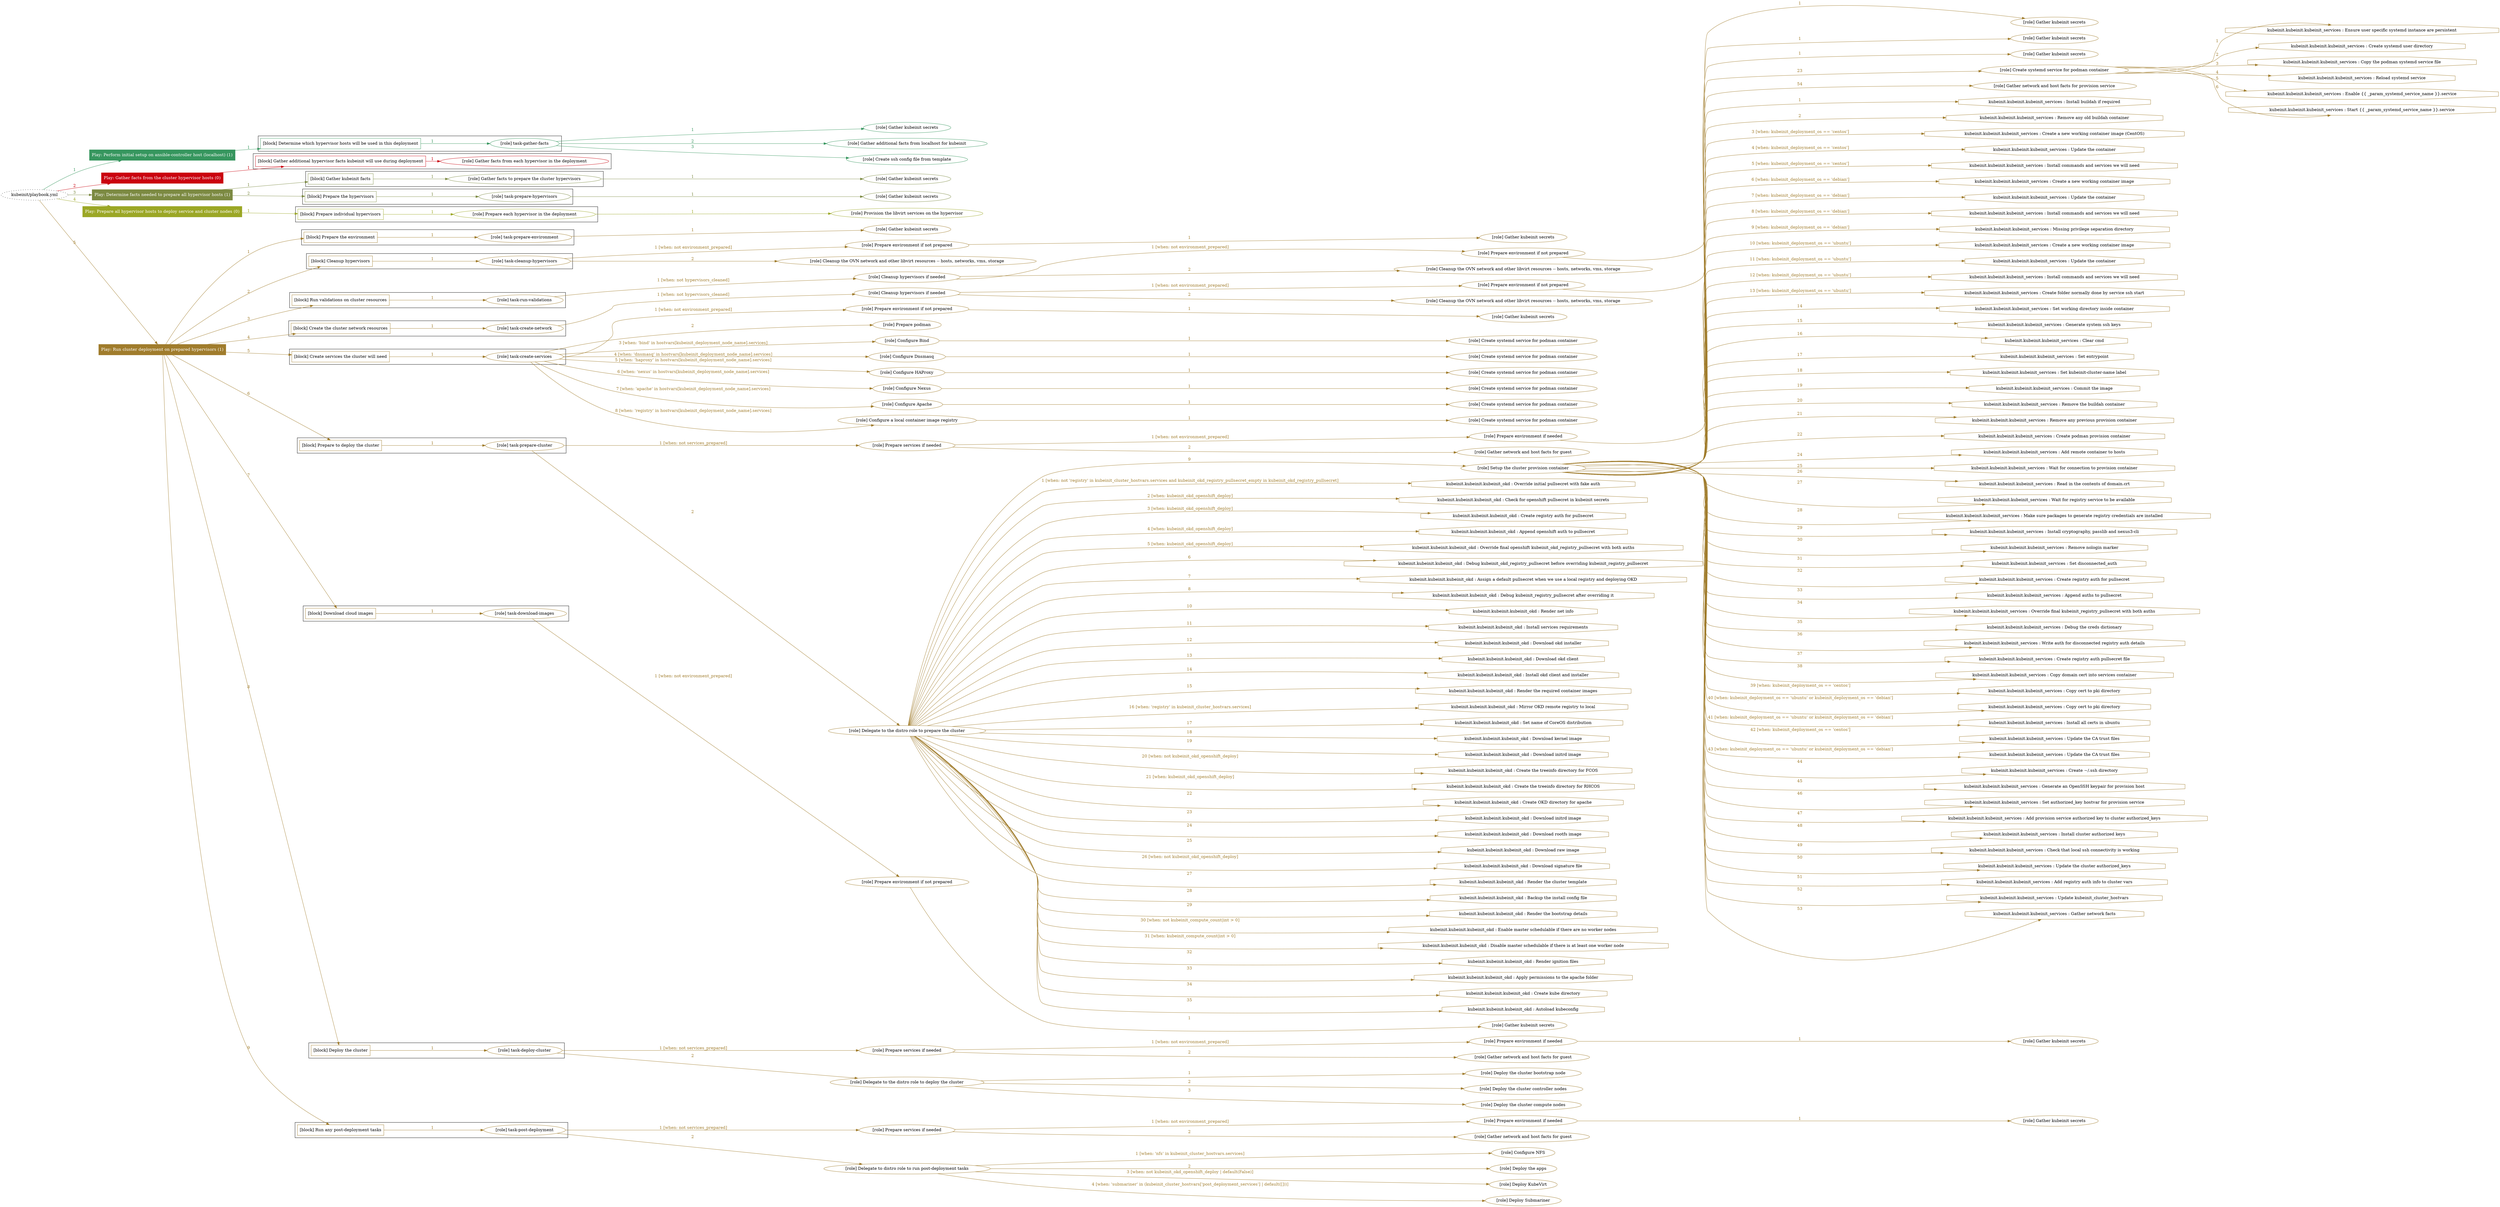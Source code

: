digraph {
	graph [concentrate=true ordering=in rankdir=LR ratio=fill]
	edge [esep=5 sep=10]
	"kubeinit/playbook.yml" [URL="/home/runner/work/kubeinit/kubeinit/kubeinit/playbook.yml" id=playbook_eee26bb9 style=dotted]
	play_e8f62230 [label="Play: Perform initial setup on ansible-controller host (localhost) (1)" URL="/home/runner/work/kubeinit/kubeinit/kubeinit/playbook.yml" color="#36965e" fontcolor="#ffffff" id=play_e8f62230 shape=box style=filled tooltip=localhost]
	"kubeinit/playbook.yml" -> play_e8f62230 [label="1 " color="#36965e" fontcolor="#36965e" id=edge_636cabc4 labeltooltip="1 " tooltip="1 "]
	subgraph "Gather kubeinit secrets" {
		role_a95aee41 [label="[role] Gather kubeinit secrets" URL="/home/runner/.ansible/collections/ansible_collections/kubeinit/kubeinit/roles/kubeinit_prepare/tasks/build_hypervisors_group.yml" color="#36965e" id=role_a95aee41 tooltip="Gather kubeinit secrets"]
	}
	subgraph "Gather additional facts from localhost for kubeinit" {
		role_cbcbd501 [label="[role] Gather additional facts from localhost for kubeinit" URL="/home/runner/.ansible/collections/ansible_collections/kubeinit/kubeinit/roles/kubeinit_prepare/tasks/build_hypervisors_group.yml" color="#36965e" id=role_cbcbd501 tooltip="Gather additional facts from localhost for kubeinit"]
	}
	subgraph "Create ssh config file from template" {
		role_68d5105a [label="[role] Create ssh config file from template" URL="/home/runner/.ansible/collections/ansible_collections/kubeinit/kubeinit/roles/kubeinit_prepare/tasks/build_hypervisors_group.yml" color="#36965e" id=role_68d5105a tooltip="Create ssh config file from template"]
	}
	subgraph "task-gather-facts" {
		role_bdeda278 [label="[role] task-gather-facts" URL="/home/runner/work/kubeinit/kubeinit/kubeinit/playbook.yml" color="#36965e" id=role_bdeda278 tooltip="task-gather-facts"]
		role_bdeda278 -> role_a95aee41 [label="1 " color="#36965e" fontcolor="#36965e" id=edge_e1a9a32c labeltooltip="1 " tooltip="1 "]
		role_bdeda278 -> role_cbcbd501 [label="2 " color="#36965e" fontcolor="#36965e" id=edge_b40202d1 labeltooltip="2 " tooltip="2 "]
		role_bdeda278 -> role_68d5105a [label="3 " color="#36965e" fontcolor="#36965e" id=edge_fe2a0451 labeltooltip="3 " tooltip="3 "]
	}
	subgraph "Play: Perform initial setup on ansible-controller host (localhost) (1)" {
		play_e8f62230 -> block_2ad579a8 [label=1 color="#36965e" fontcolor="#36965e" id=edge_943b9bab labeltooltip=1 tooltip=1]
		subgraph cluster_block_2ad579a8 {
			block_2ad579a8 [label="[block] Determine which hypervisor hosts will be used in this deployment" URL="/home/runner/work/kubeinit/kubeinit/kubeinit/playbook.yml" color="#36965e" id=block_2ad579a8 labeltooltip="Determine which hypervisor hosts will be used in this deployment" shape=box tooltip="Determine which hypervisor hosts will be used in this deployment"]
			block_2ad579a8 -> role_bdeda278 [label="1 " color="#36965e" fontcolor="#36965e" id=edge_a46dced7 labeltooltip="1 " tooltip="1 "]
		}
	}
	play_a1b24db9 [label="Play: Gather facts from the cluster hypervisor hosts (0)" URL="/home/runner/work/kubeinit/kubeinit/kubeinit/playbook.yml" color="#ca020f" fontcolor="#ffffff" id=play_a1b24db9 shape=box style=filled tooltip="Play: Gather facts from the cluster hypervisor hosts (0)"]
	"kubeinit/playbook.yml" -> play_a1b24db9 [label="2 " color="#ca020f" fontcolor="#ca020f" id=edge_5e6fc22a labeltooltip="2 " tooltip="2 "]
	subgraph "Gather facts from each hypervisor in the deployment" {
		role_18c2976c [label="[role] Gather facts from each hypervisor in the deployment" URL="/home/runner/work/kubeinit/kubeinit/kubeinit/playbook.yml" color="#ca020f" id=role_18c2976c tooltip="Gather facts from each hypervisor in the deployment"]
	}
	subgraph "Play: Gather facts from the cluster hypervisor hosts (0)" {
		play_a1b24db9 -> block_a5d9d7d3 [label=1 color="#ca020f" fontcolor="#ca020f" id=edge_74d06bbd labeltooltip=1 tooltip=1]
		subgraph cluster_block_a5d9d7d3 {
			block_a5d9d7d3 [label="[block] Gather additional hypervisor facts kubeinit will use during deployment" URL="/home/runner/work/kubeinit/kubeinit/kubeinit/playbook.yml" color="#ca020f" id=block_a5d9d7d3 labeltooltip="Gather additional hypervisor facts kubeinit will use during deployment" shape=box tooltip="Gather additional hypervisor facts kubeinit will use during deployment"]
			block_a5d9d7d3 -> role_18c2976c [label="1 " color="#ca020f" fontcolor="#ca020f" id=edge_05beb05a labeltooltip="1 " tooltip="1 "]
		}
	}
	play_fb62e1b4 [label="Play: Determine facts needed to prepare all hypervisor hosts (1)" URL="/home/runner/work/kubeinit/kubeinit/kubeinit/playbook.yml" color="#7c8a42" fontcolor="#ffffff" id=play_fb62e1b4 shape=box style=filled tooltip=localhost]
	"kubeinit/playbook.yml" -> play_fb62e1b4 [label="3 " color="#7c8a42" fontcolor="#7c8a42" id=edge_3d1668fe labeltooltip="3 " tooltip="3 "]
	subgraph "Gather kubeinit secrets" {
		role_8958dcdf [label="[role] Gather kubeinit secrets" URL="/home/runner/.ansible/collections/ansible_collections/kubeinit/kubeinit/roles/kubeinit_prepare/tasks/gather_kubeinit_facts.yml" color="#7c8a42" id=role_8958dcdf tooltip="Gather kubeinit secrets"]
	}
	subgraph "Gather facts to prepare the cluster hypervisors" {
		role_fc35342c [label="[role] Gather facts to prepare the cluster hypervisors" URL="/home/runner/work/kubeinit/kubeinit/kubeinit/playbook.yml" color="#7c8a42" id=role_fc35342c tooltip="Gather facts to prepare the cluster hypervisors"]
		role_fc35342c -> role_8958dcdf [label="1 " color="#7c8a42" fontcolor="#7c8a42" id=edge_4097b511 labeltooltip="1 " tooltip="1 "]
	}
	subgraph "Gather kubeinit secrets" {
		role_f2cce327 [label="[role] Gather kubeinit secrets" URL="/home/runner/.ansible/collections/ansible_collections/kubeinit/kubeinit/roles/kubeinit_prepare/tasks/gather_kubeinit_facts.yml" color="#7c8a42" id=role_f2cce327 tooltip="Gather kubeinit secrets"]
	}
	subgraph "task-prepare-hypervisors" {
		role_fff5b04f [label="[role] task-prepare-hypervisors" URL="/home/runner/work/kubeinit/kubeinit/kubeinit/playbook.yml" color="#7c8a42" id=role_fff5b04f tooltip="task-prepare-hypervisors"]
		role_fff5b04f -> role_f2cce327 [label="1 " color="#7c8a42" fontcolor="#7c8a42" id=edge_d6e98691 labeltooltip="1 " tooltip="1 "]
	}
	subgraph "Play: Determine facts needed to prepare all hypervisor hosts (1)" {
		play_fb62e1b4 -> block_b878cc24 [label=1 color="#7c8a42" fontcolor="#7c8a42" id=edge_d29c30b0 labeltooltip=1 tooltip=1]
		subgraph cluster_block_b878cc24 {
			block_b878cc24 [label="[block] Gather kubeinit facts" URL="/home/runner/work/kubeinit/kubeinit/kubeinit/playbook.yml" color="#7c8a42" id=block_b878cc24 labeltooltip="Gather kubeinit facts" shape=box tooltip="Gather kubeinit facts"]
			block_b878cc24 -> role_fc35342c [label="1 " color="#7c8a42" fontcolor="#7c8a42" id=edge_f959b132 labeltooltip="1 " tooltip="1 "]
		}
		play_fb62e1b4 -> block_8951e381 [label=2 color="#7c8a42" fontcolor="#7c8a42" id=edge_3b53e4f8 labeltooltip=2 tooltip=2]
		subgraph cluster_block_8951e381 {
			block_8951e381 [label="[block] Prepare the hypervisors" URL="/home/runner/work/kubeinit/kubeinit/kubeinit/playbook.yml" color="#7c8a42" id=block_8951e381 labeltooltip="Prepare the hypervisors" shape=box tooltip="Prepare the hypervisors"]
			block_8951e381 -> role_fff5b04f [label="1 " color="#7c8a42" fontcolor="#7c8a42" id=edge_b54fb880 labeltooltip="1 " tooltip="1 "]
		}
	}
	play_907a58da [label="Play: Prepare all hypervisor hosts to deploy service and cluster nodes (0)" URL="/home/runner/work/kubeinit/kubeinit/kubeinit/playbook.yml" color="#9ba725" fontcolor="#ffffff" id=play_907a58da shape=box style=filled tooltip="Play: Prepare all hypervisor hosts to deploy service and cluster nodes (0)"]
	"kubeinit/playbook.yml" -> play_907a58da [label="4 " color="#9ba725" fontcolor="#9ba725" id=edge_18b3e87d labeltooltip="4 " tooltip="4 "]
	subgraph "Provision the libvirt services on the hypervisor" {
		role_06b11893 [label="[role] Provision the libvirt services on the hypervisor" URL="/home/runner/.ansible/collections/ansible_collections/kubeinit/kubeinit/roles/kubeinit_prepare/tasks/prepare_hypervisor.yml" color="#9ba725" id=role_06b11893 tooltip="Provision the libvirt services on the hypervisor"]
	}
	subgraph "Prepare each hypervisor in the deployment" {
		role_7fe2ba9b [label="[role] Prepare each hypervisor in the deployment" URL="/home/runner/work/kubeinit/kubeinit/kubeinit/playbook.yml" color="#9ba725" id=role_7fe2ba9b tooltip="Prepare each hypervisor in the deployment"]
		role_7fe2ba9b -> role_06b11893 [label="1 " color="#9ba725" fontcolor="#9ba725" id=edge_f77a152c labeltooltip="1 " tooltip="1 "]
	}
	subgraph "Play: Prepare all hypervisor hosts to deploy service and cluster nodes (0)" {
		play_907a58da -> block_3cc21bba [label=1 color="#9ba725" fontcolor="#9ba725" id=edge_c512c619 labeltooltip=1 tooltip=1]
		subgraph cluster_block_3cc21bba {
			block_3cc21bba [label="[block] Prepare individual hypervisors" URL="/home/runner/work/kubeinit/kubeinit/kubeinit/playbook.yml" color="#9ba725" id=block_3cc21bba labeltooltip="Prepare individual hypervisors" shape=box tooltip="Prepare individual hypervisors"]
			block_3cc21bba -> role_7fe2ba9b [label="1 " color="#9ba725" fontcolor="#9ba725" id=edge_702c8dc8 labeltooltip="1 " tooltip="1 "]
		}
	}
	play_ce800913 [label="Play: Run cluster deployment on prepared hypervisors (1)" URL="/home/runner/work/kubeinit/kubeinit/kubeinit/playbook.yml" color="#a07c2c" fontcolor="#ffffff" id=play_ce800913 shape=box style=filled tooltip=localhost]
	"kubeinit/playbook.yml" -> play_ce800913 [label="5 " color="#a07c2c" fontcolor="#a07c2c" id=edge_0838232f labeltooltip="5 " tooltip="5 "]
	subgraph "Gather kubeinit secrets" {
		role_e2b93380 [label="[role] Gather kubeinit secrets" URL="/home/runner/.ansible/collections/ansible_collections/kubeinit/kubeinit/roles/kubeinit_prepare/tasks/gather_kubeinit_facts.yml" color="#a07c2c" id=role_e2b93380 tooltip="Gather kubeinit secrets"]
	}
	subgraph "task-prepare-environment" {
		role_9f2ac16b [label="[role] task-prepare-environment" URL="/home/runner/work/kubeinit/kubeinit/kubeinit/playbook.yml" color="#a07c2c" id=role_9f2ac16b tooltip="task-prepare-environment"]
		role_9f2ac16b -> role_e2b93380 [label="1 " color="#a07c2c" fontcolor="#a07c2c" id=edge_0d3d4ca6 labeltooltip="1 " tooltip="1 "]
	}
	subgraph "Gather kubeinit secrets" {
		role_448722e7 [label="[role] Gather kubeinit secrets" URL="/home/runner/.ansible/collections/ansible_collections/kubeinit/kubeinit/roles/kubeinit_prepare/tasks/gather_kubeinit_facts.yml" color="#a07c2c" id=role_448722e7 tooltip="Gather kubeinit secrets"]
	}
	subgraph "Prepare environment if not prepared" {
		role_aa0c450a [label="[role] Prepare environment if not prepared" URL="/home/runner/.ansible/collections/ansible_collections/kubeinit/kubeinit/roles/kubeinit_prepare/tasks/cleanup_hypervisors.yml" color="#a07c2c" id=role_aa0c450a tooltip="Prepare environment if not prepared"]
		role_aa0c450a -> role_448722e7 [label="1 " color="#a07c2c" fontcolor="#a07c2c" id=edge_cb7ce495 labeltooltip="1 " tooltip="1 "]
	}
	subgraph "Cleanup the OVN network and other libvirt resources -- hosts, networks, vms, storage" {
		role_7231002f [label="[role] Cleanup the OVN network and other libvirt resources -- hosts, networks, vms, storage" URL="/home/runner/.ansible/collections/ansible_collections/kubeinit/kubeinit/roles/kubeinit_prepare/tasks/cleanup_hypervisors.yml" color="#a07c2c" id=role_7231002f tooltip="Cleanup the OVN network and other libvirt resources -- hosts, networks, vms, storage"]
	}
	subgraph "task-cleanup-hypervisors" {
		role_2550aac8 [label="[role] task-cleanup-hypervisors" URL="/home/runner/work/kubeinit/kubeinit/kubeinit/playbook.yml" color="#a07c2c" id=role_2550aac8 tooltip="task-cleanup-hypervisors"]
		role_2550aac8 -> role_aa0c450a [label="1 [when: not environment_prepared]" color="#a07c2c" fontcolor="#a07c2c" id=edge_fa5c76cb labeltooltip="1 [when: not environment_prepared]" tooltip="1 [when: not environment_prepared]"]
		role_2550aac8 -> role_7231002f [label="2 " color="#a07c2c" fontcolor="#a07c2c" id=edge_d884eda0 labeltooltip="2 " tooltip="2 "]
	}
	subgraph "Gather kubeinit secrets" {
		role_bdefae5d [label="[role] Gather kubeinit secrets" URL="/home/runner/.ansible/collections/ansible_collections/kubeinit/kubeinit/roles/kubeinit_prepare/tasks/gather_kubeinit_facts.yml" color="#a07c2c" id=role_bdefae5d tooltip="Gather kubeinit secrets"]
	}
	subgraph "Prepare environment if not prepared" {
		role_b77ae41a [label="[role] Prepare environment if not prepared" URL="/home/runner/.ansible/collections/ansible_collections/kubeinit/kubeinit/roles/kubeinit_prepare/tasks/cleanup_hypervisors.yml" color="#a07c2c" id=role_b77ae41a tooltip="Prepare environment if not prepared"]
		role_b77ae41a -> role_bdefae5d [label="1 " color="#a07c2c" fontcolor="#a07c2c" id=edge_6bf25734 labeltooltip="1 " tooltip="1 "]
	}
	subgraph "Cleanup the OVN network and other libvirt resources -- hosts, networks, vms, storage" {
		role_86b52d48 [label="[role] Cleanup the OVN network and other libvirt resources -- hosts, networks, vms, storage" URL="/home/runner/.ansible/collections/ansible_collections/kubeinit/kubeinit/roles/kubeinit_prepare/tasks/cleanup_hypervisors.yml" color="#a07c2c" id=role_86b52d48 tooltip="Cleanup the OVN network and other libvirt resources -- hosts, networks, vms, storage"]
	}
	subgraph "Cleanup hypervisors if needed" {
		role_9047eaf4 [label="[role] Cleanup hypervisors if needed" URL="/home/runner/.ansible/collections/ansible_collections/kubeinit/kubeinit/roles/kubeinit_validations/tasks/main.yml" color="#a07c2c" id=role_9047eaf4 tooltip="Cleanup hypervisors if needed"]
		role_9047eaf4 -> role_b77ae41a [label="1 [when: not environment_prepared]" color="#a07c2c" fontcolor="#a07c2c" id=edge_a32f96dc labeltooltip="1 [when: not environment_prepared]" tooltip="1 [when: not environment_prepared]"]
		role_9047eaf4 -> role_86b52d48 [label="2 " color="#a07c2c" fontcolor="#a07c2c" id=edge_3bcbc3d3 labeltooltip="2 " tooltip="2 "]
	}
	subgraph "task-run-validations" {
		role_32822220 [label="[role] task-run-validations" URL="/home/runner/work/kubeinit/kubeinit/kubeinit/playbook.yml" color="#a07c2c" id=role_32822220 tooltip="task-run-validations"]
		role_32822220 -> role_9047eaf4 [label="1 [when: not hypervisors_cleaned]" color="#a07c2c" fontcolor="#a07c2c" id=edge_6e81a802 labeltooltip="1 [when: not hypervisors_cleaned]" tooltip="1 [when: not hypervisors_cleaned]"]
	}
	subgraph "Gather kubeinit secrets" {
		role_ae930a93 [label="[role] Gather kubeinit secrets" URL="/home/runner/.ansible/collections/ansible_collections/kubeinit/kubeinit/roles/kubeinit_prepare/tasks/gather_kubeinit_facts.yml" color="#a07c2c" id=role_ae930a93 tooltip="Gather kubeinit secrets"]
	}
	subgraph "Prepare environment if not prepared" {
		role_50e322a6 [label="[role] Prepare environment if not prepared" URL="/home/runner/.ansible/collections/ansible_collections/kubeinit/kubeinit/roles/kubeinit_prepare/tasks/cleanup_hypervisors.yml" color="#a07c2c" id=role_50e322a6 tooltip="Prepare environment if not prepared"]
		role_50e322a6 -> role_ae930a93 [label="1 " color="#a07c2c" fontcolor="#a07c2c" id=edge_346193c3 labeltooltip="1 " tooltip="1 "]
	}
	subgraph "Cleanup the OVN network and other libvirt resources -- hosts, networks, vms, storage" {
		role_b4d805e5 [label="[role] Cleanup the OVN network and other libvirt resources -- hosts, networks, vms, storage" URL="/home/runner/.ansible/collections/ansible_collections/kubeinit/kubeinit/roles/kubeinit_prepare/tasks/cleanup_hypervisors.yml" color="#a07c2c" id=role_b4d805e5 tooltip="Cleanup the OVN network and other libvirt resources -- hosts, networks, vms, storage"]
	}
	subgraph "Cleanup hypervisors if needed" {
		role_32f3bc92 [label="[role] Cleanup hypervisors if needed" URL="/home/runner/.ansible/collections/ansible_collections/kubeinit/kubeinit/roles/kubeinit_libvirt/tasks/create_network.yml" color="#a07c2c" id=role_32f3bc92 tooltip="Cleanup hypervisors if needed"]
		role_32f3bc92 -> role_50e322a6 [label="1 [when: not environment_prepared]" color="#a07c2c" fontcolor="#a07c2c" id=edge_b3650120 labeltooltip="1 [when: not environment_prepared]" tooltip="1 [when: not environment_prepared]"]
		role_32f3bc92 -> role_b4d805e5 [label="2 " color="#a07c2c" fontcolor="#a07c2c" id=edge_f5025c99 labeltooltip="2 " tooltip="2 "]
	}
	subgraph "task-create-network" {
		role_1cfa050f [label="[role] task-create-network" URL="/home/runner/work/kubeinit/kubeinit/kubeinit/playbook.yml" color="#a07c2c" id=role_1cfa050f tooltip="task-create-network"]
		role_1cfa050f -> role_32f3bc92 [label="1 [when: not hypervisors_cleaned]" color="#a07c2c" fontcolor="#a07c2c" id=edge_e42dd005 labeltooltip="1 [when: not hypervisors_cleaned]" tooltip="1 [when: not hypervisors_cleaned]"]
	}
	subgraph "Gather kubeinit secrets" {
		role_d4753046 [label="[role] Gather kubeinit secrets" URL="/home/runner/.ansible/collections/ansible_collections/kubeinit/kubeinit/roles/kubeinit_prepare/tasks/gather_kubeinit_facts.yml" color="#a07c2c" id=role_d4753046 tooltip="Gather kubeinit secrets"]
	}
	subgraph "Prepare environment if not prepared" {
		role_25e51456 [label="[role] Prepare environment if not prepared" URL="/home/runner/.ansible/collections/ansible_collections/kubeinit/kubeinit/roles/kubeinit_services/tasks/main.yml" color="#a07c2c" id=role_25e51456 tooltip="Prepare environment if not prepared"]
		role_25e51456 -> role_d4753046 [label="1 " color="#a07c2c" fontcolor="#a07c2c" id=edge_c6d2b023 labeltooltip="1 " tooltip="1 "]
	}
	subgraph "Prepare podman" {
		role_5804476c [label="[role] Prepare podman" URL="/home/runner/.ansible/collections/ansible_collections/kubeinit/kubeinit/roles/kubeinit_services/tasks/00_create_service_pod.yml" color="#a07c2c" id=role_5804476c tooltip="Prepare podman"]
	}
	subgraph "Create systemd service for podman container" {
		role_341b6a85 [label="[role] Create systemd service for podman container" URL="/home/runner/.ansible/collections/ansible_collections/kubeinit/kubeinit/roles/kubeinit_bind/tasks/main.yml" color="#a07c2c" id=role_341b6a85 tooltip="Create systemd service for podman container"]
	}
	subgraph "Configure Bind" {
		role_c9ba98df [label="[role] Configure Bind" URL="/home/runner/.ansible/collections/ansible_collections/kubeinit/kubeinit/roles/kubeinit_services/tasks/start_services_containers.yml" color="#a07c2c" id=role_c9ba98df tooltip="Configure Bind"]
		role_c9ba98df -> role_341b6a85 [label="1 " color="#a07c2c" fontcolor="#a07c2c" id=edge_a05e9a11 labeltooltip="1 " tooltip="1 "]
	}
	subgraph "Create systemd service for podman container" {
		role_d43ccb29 [label="[role] Create systemd service for podman container" URL="/home/runner/.ansible/collections/ansible_collections/kubeinit/kubeinit/roles/kubeinit_dnsmasq/tasks/main.yml" color="#a07c2c" id=role_d43ccb29 tooltip="Create systemd service for podman container"]
	}
	subgraph "Configure Dnsmasq" {
		role_01210161 [label="[role] Configure Dnsmasq" URL="/home/runner/.ansible/collections/ansible_collections/kubeinit/kubeinit/roles/kubeinit_services/tasks/start_services_containers.yml" color="#a07c2c" id=role_01210161 tooltip="Configure Dnsmasq"]
		role_01210161 -> role_d43ccb29 [label="1 " color="#a07c2c" fontcolor="#a07c2c" id=edge_75d24bcc labeltooltip="1 " tooltip="1 "]
	}
	subgraph "Create systemd service for podman container" {
		role_4a4133d1 [label="[role] Create systemd service for podman container" URL="/home/runner/.ansible/collections/ansible_collections/kubeinit/kubeinit/roles/kubeinit_haproxy/tasks/main.yml" color="#a07c2c" id=role_4a4133d1 tooltip="Create systemd service for podman container"]
	}
	subgraph "Configure HAProxy" {
		role_defcbbc4 [label="[role] Configure HAProxy" URL="/home/runner/.ansible/collections/ansible_collections/kubeinit/kubeinit/roles/kubeinit_services/tasks/start_services_containers.yml" color="#a07c2c" id=role_defcbbc4 tooltip="Configure HAProxy"]
		role_defcbbc4 -> role_4a4133d1 [label="1 " color="#a07c2c" fontcolor="#a07c2c" id=edge_cb42d590 labeltooltip="1 " tooltip="1 "]
	}
	subgraph "Create systemd service for podman container" {
		role_90065185 [label="[role] Create systemd service for podman container" URL="/home/runner/.ansible/collections/ansible_collections/kubeinit/kubeinit/roles/kubeinit_nexus/tasks/main.yml" color="#a07c2c" id=role_90065185 tooltip="Create systemd service for podman container"]
	}
	subgraph "Configure Nexus" {
		role_7071298f [label="[role] Configure Nexus" URL="/home/runner/.ansible/collections/ansible_collections/kubeinit/kubeinit/roles/kubeinit_services/tasks/start_services_containers.yml" color="#a07c2c" id=role_7071298f tooltip="Configure Nexus"]
		role_7071298f -> role_90065185 [label="1 " color="#a07c2c" fontcolor="#a07c2c" id=edge_92c77a5b labeltooltip="1 " tooltip="1 "]
	}
	subgraph "Create systemd service for podman container" {
		role_b3610ee8 [label="[role] Create systemd service for podman container" URL="/home/runner/.ansible/collections/ansible_collections/kubeinit/kubeinit/roles/kubeinit_apache/tasks/main.yml" color="#a07c2c" id=role_b3610ee8 tooltip="Create systemd service for podman container"]
	}
	subgraph "Configure Apache" {
		role_e1a1b267 [label="[role] Configure Apache" URL="/home/runner/.ansible/collections/ansible_collections/kubeinit/kubeinit/roles/kubeinit_services/tasks/start_services_containers.yml" color="#a07c2c" id=role_e1a1b267 tooltip="Configure Apache"]
		role_e1a1b267 -> role_b3610ee8 [label="1 " color="#a07c2c" fontcolor="#a07c2c" id=edge_cbef9e5e labeltooltip="1 " tooltip="1 "]
	}
	subgraph "Create systemd service for podman container" {
		role_aae24630 [label="[role] Create systemd service for podman container" URL="/home/runner/.ansible/collections/ansible_collections/kubeinit/kubeinit/roles/kubeinit_registry/tasks/main.yml" color="#a07c2c" id=role_aae24630 tooltip="Create systemd service for podman container"]
	}
	subgraph "Configure a local container image registry" {
		role_0d7be0b2 [label="[role] Configure a local container image registry" URL="/home/runner/.ansible/collections/ansible_collections/kubeinit/kubeinit/roles/kubeinit_services/tasks/start_services_containers.yml" color="#a07c2c" id=role_0d7be0b2 tooltip="Configure a local container image registry"]
		role_0d7be0b2 -> role_aae24630 [label="1 " color="#a07c2c" fontcolor="#a07c2c" id=edge_40ce34c1 labeltooltip="1 " tooltip="1 "]
	}
	subgraph "task-create-services" {
		role_61845518 [label="[role] task-create-services" URL="/home/runner/work/kubeinit/kubeinit/kubeinit/playbook.yml" color="#a07c2c" id=role_61845518 tooltip="task-create-services"]
		role_61845518 -> role_25e51456 [label="1 [when: not environment_prepared]" color="#a07c2c" fontcolor="#a07c2c" id=edge_cb404d31 labeltooltip="1 [when: not environment_prepared]" tooltip="1 [when: not environment_prepared]"]
		role_61845518 -> role_5804476c [label="2 " color="#a07c2c" fontcolor="#a07c2c" id=edge_2016911f labeltooltip="2 " tooltip="2 "]
		role_61845518 -> role_c9ba98df [label="3 [when: 'bind' in hostvars[kubeinit_deployment_node_name].services]" color="#a07c2c" fontcolor="#a07c2c" id=edge_a6931bdc labeltooltip="3 [when: 'bind' in hostvars[kubeinit_deployment_node_name].services]" tooltip="3 [when: 'bind' in hostvars[kubeinit_deployment_node_name].services]"]
		role_61845518 -> role_01210161 [label="4 [when: 'dnsmasq' in hostvars[kubeinit_deployment_node_name].services]" color="#a07c2c" fontcolor="#a07c2c" id=edge_472878c9 labeltooltip="4 [when: 'dnsmasq' in hostvars[kubeinit_deployment_node_name].services]" tooltip="4 [when: 'dnsmasq' in hostvars[kubeinit_deployment_node_name].services]"]
		role_61845518 -> role_defcbbc4 [label="5 [when: 'haproxy' in hostvars[kubeinit_deployment_node_name].services]" color="#a07c2c" fontcolor="#a07c2c" id=edge_f90f0bcb labeltooltip="5 [when: 'haproxy' in hostvars[kubeinit_deployment_node_name].services]" tooltip="5 [when: 'haproxy' in hostvars[kubeinit_deployment_node_name].services]"]
		role_61845518 -> role_7071298f [label="6 [when: 'nexus' in hostvars[kubeinit_deployment_node_name].services]" color="#a07c2c" fontcolor="#a07c2c" id=edge_d7016ef4 labeltooltip="6 [when: 'nexus' in hostvars[kubeinit_deployment_node_name].services]" tooltip="6 [when: 'nexus' in hostvars[kubeinit_deployment_node_name].services]"]
		role_61845518 -> role_e1a1b267 [label="7 [when: 'apache' in hostvars[kubeinit_deployment_node_name].services]" color="#a07c2c" fontcolor="#a07c2c" id=edge_ac242914 labeltooltip="7 [when: 'apache' in hostvars[kubeinit_deployment_node_name].services]" tooltip="7 [when: 'apache' in hostvars[kubeinit_deployment_node_name].services]"]
		role_61845518 -> role_0d7be0b2 [label="8 [when: 'registry' in hostvars[kubeinit_deployment_node_name].services]" color="#a07c2c" fontcolor="#a07c2c" id=edge_20c3461a labeltooltip="8 [when: 'registry' in hostvars[kubeinit_deployment_node_name].services]" tooltip="8 [when: 'registry' in hostvars[kubeinit_deployment_node_name].services]"]
	}
	subgraph "Gather kubeinit secrets" {
		role_f9bf63ee [label="[role] Gather kubeinit secrets" URL="/home/runner/.ansible/collections/ansible_collections/kubeinit/kubeinit/roles/kubeinit_prepare/tasks/gather_kubeinit_facts.yml" color="#a07c2c" id=role_f9bf63ee tooltip="Gather kubeinit secrets"]
	}
	subgraph "Prepare environment if needed" {
		role_db7d2a98 [label="[role] Prepare environment if needed" URL="/home/runner/.ansible/collections/ansible_collections/kubeinit/kubeinit/roles/kubeinit_services/tasks/prepare_services.yml" color="#a07c2c" id=role_db7d2a98 tooltip="Prepare environment if needed"]
		role_db7d2a98 -> role_f9bf63ee [label="1 " color="#a07c2c" fontcolor="#a07c2c" id=edge_7f9fb91b labeltooltip="1 " tooltip="1 "]
	}
	subgraph "Gather network and host facts for guest" {
		role_b81f64f2 [label="[role] Gather network and host facts for guest" URL="/home/runner/.ansible/collections/ansible_collections/kubeinit/kubeinit/roles/kubeinit_services/tasks/prepare_services.yml" color="#a07c2c" id=role_b81f64f2 tooltip="Gather network and host facts for guest"]
	}
	subgraph "Prepare services if needed" {
		role_db90c5ce [label="[role] Prepare services if needed" URL="/home/runner/.ansible/collections/ansible_collections/kubeinit/kubeinit/roles/kubeinit_prepare/tasks/prepare_cluster.yml" color="#a07c2c" id=role_db90c5ce tooltip="Prepare services if needed"]
		role_db90c5ce -> role_db7d2a98 [label="1 [when: not environment_prepared]" color="#a07c2c" fontcolor="#a07c2c" id=edge_7b00804c labeltooltip="1 [when: not environment_prepared]" tooltip="1 [when: not environment_prepared]"]
		role_db90c5ce -> role_b81f64f2 [label="2 " color="#a07c2c" fontcolor="#a07c2c" id=edge_fa3b7687 labeltooltip="2 " tooltip="2 "]
	}
	subgraph "Create systemd service for podman container" {
		role_ab6aa452 [label="[role] Create systemd service for podman container" URL="/home/runner/.ansible/collections/ansible_collections/kubeinit/kubeinit/roles/kubeinit_services/tasks/create_provision_container.yml" color="#a07c2c" id=role_ab6aa452 tooltip="Create systemd service for podman container"]
		task_0f53f495 [label="kubeinit.kubeinit.kubeinit_services : Ensure user specific systemd instance are persistent" URL="/home/runner/.ansible/collections/ansible_collections/kubeinit/kubeinit/roles/kubeinit_services/tasks/create_managed_service.yml" color="#a07c2c" id=task_0f53f495 shape=octagon tooltip="kubeinit.kubeinit.kubeinit_services : Ensure user specific systemd instance are persistent"]
		role_ab6aa452 -> task_0f53f495 [label="1 " color="#a07c2c" fontcolor="#a07c2c" id=edge_0a7ff361 labeltooltip="1 " tooltip="1 "]
		task_d5dbc1f3 [label="kubeinit.kubeinit.kubeinit_services : Create systemd user directory" URL="/home/runner/.ansible/collections/ansible_collections/kubeinit/kubeinit/roles/kubeinit_services/tasks/create_managed_service.yml" color="#a07c2c" id=task_d5dbc1f3 shape=octagon tooltip="kubeinit.kubeinit.kubeinit_services : Create systemd user directory"]
		role_ab6aa452 -> task_d5dbc1f3 [label="2 " color="#a07c2c" fontcolor="#a07c2c" id=edge_c81c73b5 labeltooltip="2 " tooltip="2 "]
		task_0416b7dc [label="kubeinit.kubeinit.kubeinit_services : Copy the podman systemd service file" URL="/home/runner/.ansible/collections/ansible_collections/kubeinit/kubeinit/roles/kubeinit_services/tasks/create_managed_service.yml" color="#a07c2c" id=task_0416b7dc shape=octagon tooltip="kubeinit.kubeinit.kubeinit_services : Copy the podman systemd service file"]
		role_ab6aa452 -> task_0416b7dc [label="3 " color="#a07c2c" fontcolor="#a07c2c" id=edge_06b07c5d labeltooltip="3 " tooltip="3 "]
		task_23b0d859 [label="kubeinit.kubeinit.kubeinit_services : Reload systemd service" URL="/home/runner/.ansible/collections/ansible_collections/kubeinit/kubeinit/roles/kubeinit_services/tasks/create_managed_service.yml" color="#a07c2c" id=task_23b0d859 shape=octagon tooltip="kubeinit.kubeinit.kubeinit_services : Reload systemd service"]
		role_ab6aa452 -> task_23b0d859 [label="4 " color="#a07c2c" fontcolor="#a07c2c" id=edge_c97beab5 labeltooltip="4 " tooltip="4 "]
		task_717cc0bc [label="kubeinit.kubeinit.kubeinit_services : Enable {{ _param_systemd_service_name }}.service" URL="/home/runner/.ansible/collections/ansible_collections/kubeinit/kubeinit/roles/kubeinit_services/tasks/create_managed_service.yml" color="#a07c2c" id=task_717cc0bc shape=octagon tooltip="kubeinit.kubeinit.kubeinit_services : Enable {{ _param_systemd_service_name }}.service"]
		role_ab6aa452 -> task_717cc0bc [label="5 " color="#a07c2c" fontcolor="#a07c2c" id=edge_a72009cd labeltooltip="5 " tooltip="5 "]
		task_611e71c5 [label="kubeinit.kubeinit.kubeinit_services : Start {{ _param_systemd_service_name }}.service" URL="/home/runner/.ansible/collections/ansible_collections/kubeinit/kubeinit/roles/kubeinit_services/tasks/create_managed_service.yml" color="#a07c2c" id=task_611e71c5 shape=octagon tooltip="kubeinit.kubeinit.kubeinit_services : Start {{ _param_systemd_service_name }}.service"]
		role_ab6aa452 -> task_611e71c5 [label="6 " color="#a07c2c" fontcolor="#a07c2c" id=edge_22dc1b2b labeltooltip="6 " tooltip="6 "]
	}
	subgraph "Gather network and host facts for provision service" {
		role_aef3f870 [label="[role] Gather network and host facts for provision service" URL="/home/runner/.ansible/collections/ansible_collections/kubeinit/kubeinit/roles/kubeinit_services/tasks/create_provision_container.yml" color="#a07c2c" id=role_aef3f870 tooltip="Gather network and host facts for provision service"]
	}
	subgraph "Setup the cluster provision container" {
		role_288cb6c2 [label="[role] Setup the cluster provision container" URL="/home/runner/.ansible/collections/ansible_collections/kubeinit/kubeinit/roles/kubeinit_okd/tasks/prepare_cluster.yml" color="#a07c2c" id=role_288cb6c2 tooltip="Setup the cluster provision container"]
		task_fe318fc6 [label="kubeinit.kubeinit.kubeinit_services : Install buildah if required" URL="/home/runner/.ansible/collections/ansible_collections/kubeinit/kubeinit/roles/kubeinit_services/tasks/create_provision_container.yml" color="#a07c2c" id=task_fe318fc6 shape=octagon tooltip="kubeinit.kubeinit.kubeinit_services : Install buildah if required"]
		role_288cb6c2 -> task_fe318fc6 [label="1 " color="#a07c2c" fontcolor="#a07c2c" id=edge_052ac108 labeltooltip="1 " tooltip="1 "]
		task_e617d48c [label="kubeinit.kubeinit.kubeinit_services : Remove any old buildah container" URL="/home/runner/.ansible/collections/ansible_collections/kubeinit/kubeinit/roles/kubeinit_services/tasks/create_provision_container.yml" color="#a07c2c" id=task_e617d48c shape=octagon tooltip="kubeinit.kubeinit.kubeinit_services : Remove any old buildah container"]
		role_288cb6c2 -> task_e617d48c [label="2 " color="#a07c2c" fontcolor="#a07c2c" id=edge_9b3772d0 labeltooltip="2 " tooltip="2 "]
		task_3c4fd297 [label="kubeinit.kubeinit.kubeinit_services : Create a new working container image (CentOS)" URL="/home/runner/.ansible/collections/ansible_collections/kubeinit/kubeinit/roles/kubeinit_services/tasks/create_provision_container.yml" color="#a07c2c" id=task_3c4fd297 shape=octagon tooltip="kubeinit.kubeinit.kubeinit_services : Create a new working container image (CentOS)"]
		role_288cb6c2 -> task_3c4fd297 [label="3 [when: kubeinit_deployment_os == 'centos']" color="#a07c2c" fontcolor="#a07c2c" id=edge_9a96a9ed labeltooltip="3 [when: kubeinit_deployment_os == 'centos']" tooltip="3 [when: kubeinit_deployment_os == 'centos']"]
		task_7c6a402f [label="kubeinit.kubeinit.kubeinit_services : Update the container" URL="/home/runner/.ansible/collections/ansible_collections/kubeinit/kubeinit/roles/kubeinit_services/tasks/create_provision_container.yml" color="#a07c2c" id=task_7c6a402f shape=octagon tooltip="kubeinit.kubeinit.kubeinit_services : Update the container"]
		role_288cb6c2 -> task_7c6a402f [label="4 [when: kubeinit_deployment_os == 'centos']" color="#a07c2c" fontcolor="#a07c2c" id=edge_3a0741dd labeltooltip="4 [when: kubeinit_deployment_os == 'centos']" tooltip="4 [when: kubeinit_deployment_os == 'centos']"]
		task_f7ac7ca2 [label="kubeinit.kubeinit.kubeinit_services : Install commands and services we will need" URL="/home/runner/.ansible/collections/ansible_collections/kubeinit/kubeinit/roles/kubeinit_services/tasks/create_provision_container.yml" color="#a07c2c" id=task_f7ac7ca2 shape=octagon tooltip="kubeinit.kubeinit.kubeinit_services : Install commands and services we will need"]
		role_288cb6c2 -> task_f7ac7ca2 [label="5 [when: kubeinit_deployment_os == 'centos']" color="#a07c2c" fontcolor="#a07c2c" id=edge_c90f6f06 labeltooltip="5 [when: kubeinit_deployment_os == 'centos']" tooltip="5 [when: kubeinit_deployment_os == 'centos']"]
		task_c1725323 [label="kubeinit.kubeinit.kubeinit_services : Create a new working container image" URL="/home/runner/.ansible/collections/ansible_collections/kubeinit/kubeinit/roles/kubeinit_services/tasks/create_provision_container.yml" color="#a07c2c" id=task_c1725323 shape=octagon tooltip="kubeinit.kubeinit.kubeinit_services : Create a new working container image"]
		role_288cb6c2 -> task_c1725323 [label="6 [when: kubeinit_deployment_os == 'debian']" color="#a07c2c" fontcolor="#a07c2c" id=edge_59d4f1f5 labeltooltip="6 [when: kubeinit_deployment_os == 'debian']" tooltip="6 [when: kubeinit_deployment_os == 'debian']"]
		task_213dd3bf [label="kubeinit.kubeinit.kubeinit_services : Update the container" URL="/home/runner/.ansible/collections/ansible_collections/kubeinit/kubeinit/roles/kubeinit_services/tasks/create_provision_container.yml" color="#a07c2c" id=task_213dd3bf shape=octagon tooltip="kubeinit.kubeinit.kubeinit_services : Update the container"]
		role_288cb6c2 -> task_213dd3bf [label="7 [when: kubeinit_deployment_os == 'debian']" color="#a07c2c" fontcolor="#a07c2c" id=edge_2806d2fe labeltooltip="7 [when: kubeinit_deployment_os == 'debian']" tooltip="7 [when: kubeinit_deployment_os == 'debian']"]
		task_30e035a9 [label="kubeinit.kubeinit.kubeinit_services : Install commands and services we will need" URL="/home/runner/.ansible/collections/ansible_collections/kubeinit/kubeinit/roles/kubeinit_services/tasks/create_provision_container.yml" color="#a07c2c" id=task_30e035a9 shape=octagon tooltip="kubeinit.kubeinit.kubeinit_services : Install commands and services we will need"]
		role_288cb6c2 -> task_30e035a9 [label="8 [when: kubeinit_deployment_os == 'debian']" color="#a07c2c" fontcolor="#a07c2c" id=edge_f88707ad labeltooltip="8 [when: kubeinit_deployment_os == 'debian']" tooltip="8 [when: kubeinit_deployment_os == 'debian']"]
		task_c5a1f09c [label="kubeinit.kubeinit.kubeinit_services : Missing privilege separation directory" URL="/home/runner/.ansible/collections/ansible_collections/kubeinit/kubeinit/roles/kubeinit_services/tasks/create_provision_container.yml" color="#a07c2c" id=task_c5a1f09c shape=octagon tooltip="kubeinit.kubeinit.kubeinit_services : Missing privilege separation directory"]
		role_288cb6c2 -> task_c5a1f09c [label="9 [when: kubeinit_deployment_os == 'debian']" color="#a07c2c" fontcolor="#a07c2c" id=edge_ddd80aa7 labeltooltip="9 [when: kubeinit_deployment_os == 'debian']" tooltip="9 [when: kubeinit_deployment_os == 'debian']"]
		task_b31a0c1d [label="kubeinit.kubeinit.kubeinit_services : Create a new working container image" URL="/home/runner/.ansible/collections/ansible_collections/kubeinit/kubeinit/roles/kubeinit_services/tasks/create_provision_container.yml" color="#a07c2c" id=task_b31a0c1d shape=octagon tooltip="kubeinit.kubeinit.kubeinit_services : Create a new working container image"]
		role_288cb6c2 -> task_b31a0c1d [label="10 [when: kubeinit_deployment_os == 'ubuntu']" color="#a07c2c" fontcolor="#a07c2c" id=edge_dc0401ae labeltooltip="10 [when: kubeinit_deployment_os == 'ubuntu']" tooltip="10 [when: kubeinit_deployment_os == 'ubuntu']"]
		task_5fa49951 [label="kubeinit.kubeinit.kubeinit_services : Update the container" URL="/home/runner/.ansible/collections/ansible_collections/kubeinit/kubeinit/roles/kubeinit_services/tasks/create_provision_container.yml" color="#a07c2c" id=task_5fa49951 shape=octagon tooltip="kubeinit.kubeinit.kubeinit_services : Update the container"]
		role_288cb6c2 -> task_5fa49951 [label="11 [when: kubeinit_deployment_os == 'ubuntu']" color="#a07c2c" fontcolor="#a07c2c" id=edge_7303e791 labeltooltip="11 [when: kubeinit_deployment_os == 'ubuntu']" tooltip="11 [when: kubeinit_deployment_os == 'ubuntu']"]
		task_52989f02 [label="kubeinit.kubeinit.kubeinit_services : Install commands and services we will need" URL="/home/runner/.ansible/collections/ansible_collections/kubeinit/kubeinit/roles/kubeinit_services/tasks/create_provision_container.yml" color="#a07c2c" id=task_52989f02 shape=octagon tooltip="kubeinit.kubeinit.kubeinit_services : Install commands and services we will need"]
		role_288cb6c2 -> task_52989f02 [label="12 [when: kubeinit_deployment_os == 'ubuntu']" color="#a07c2c" fontcolor="#a07c2c" id=edge_c6bb18ca labeltooltip="12 [when: kubeinit_deployment_os == 'ubuntu']" tooltip="12 [when: kubeinit_deployment_os == 'ubuntu']"]
		task_dedeadd2 [label="kubeinit.kubeinit.kubeinit_services : Create folder normally done by service ssh start" URL="/home/runner/.ansible/collections/ansible_collections/kubeinit/kubeinit/roles/kubeinit_services/tasks/create_provision_container.yml" color="#a07c2c" id=task_dedeadd2 shape=octagon tooltip="kubeinit.kubeinit.kubeinit_services : Create folder normally done by service ssh start"]
		role_288cb6c2 -> task_dedeadd2 [label="13 [when: kubeinit_deployment_os == 'ubuntu']" color="#a07c2c" fontcolor="#a07c2c" id=edge_502ab9a9 labeltooltip="13 [when: kubeinit_deployment_os == 'ubuntu']" tooltip="13 [when: kubeinit_deployment_os == 'ubuntu']"]
		task_347b4823 [label="kubeinit.kubeinit.kubeinit_services : Set working directory inside container" URL="/home/runner/.ansible/collections/ansible_collections/kubeinit/kubeinit/roles/kubeinit_services/tasks/create_provision_container.yml" color="#a07c2c" id=task_347b4823 shape=octagon tooltip="kubeinit.kubeinit.kubeinit_services : Set working directory inside container"]
		role_288cb6c2 -> task_347b4823 [label="14 " color="#a07c2c" fontcolor="#a07c2c" id=edge_29db0c21 labeltooltip="14 " tooltip="14 "]
		task_f1628afc [label="kubeinit.kubeinit.kubeinit_services : Generate system ssh keys" URL="/home/runner/.ansible/collections/ansible_collections/kubeinit/kubeinit/roles/kubeinit_services/tasks/create_provision_container.yml" color="#a07c2c" id=task_f1628afc shape=octagon tooltip="kubeinit.kubeinit.kubeinit_services : Generate system ssh keys"]
		role_288cb6c2 -> task_f1628afc [label="15 " color="#a07c2c" fontcolor="#a07c2c" id=edge_323a33c8 labeltooltip="15 " tooltip="15 "]
		task_240f47c4 [label="kubeinit.kubeinit.kubeinit_services : Clear cmd" URL="/home/runner/.ansible/collections/ansible_collections/kubeinit/kubeinit/roles/kubeinit_services/tasks/create_provision_container.yml" color="#a07c2c" id=task_240f47c4 shape=octagon tooltip="kubeinit.kubeinit.kubeinit_services : Clear cmd"]
		role_288cb6c2 -> task_240f47c4 [label="16 " color="#a07c2c" fontcolor="#a07c2c" id=edge_bd638409 labeltooltip="16 " tooltip="16 "]
		task_3926943a [label="kubeinit.kubeinit.kubeinit_services : Set entrypoint" URL="/home/runner/.ansible/collections/ansible_collections/kubeinit/kubeinit/roles/kubeinit_services/tasks/create_provision_container.yml" color="#a07c2c" id=task_3926943a shape=octagon tooltip="kubeinit.kubeinit.kubeinit_services : Set entrypoint"]
		role_288cb6c2 -> task_3926943a [label="17 " color="#a07c2c" fontcolor="#a07c2c" id=edge_04e0ea73 labeltooltip="17 " tooltip="17 "]
		task_2c85eb99 [label="kubeinit.kubeinit.kubeinit_services : Set kubeinit-cluster-name label" URL="/home/runner/.ansible/collections/ansible_collections/kubeinit/kubeinit/roles/kubeinit_services/tasks/create_provision_container.yml" color="#a07c2c" id=task_2c85eb99 shape=octagon tooltip="kubeinit.kubeinit.kubeinit_services : Set kubeinit-cluster-name label"]
		role_288cb6c2 -> task_2c85eb99 [label="18 " color="#a07c2c" fontcolor="#a07c2c" id=edge_06484da4 labeltooltip="18 " tooltip="18 "]
		task_1b41a9ee [label="kubeinit.kubeinit.kubeinit_services : Commit the image" URL="/home/runner/.ansible/collections/ansible_collections/kubeinit/kubeinit/roles/kubeinit_services/tasks/create_provision_container.yml" color="#a07c2c" id=task_1b41a9ee shape=octagon tooltip="kubeinit.kubeinit.kubeinit_services : Commit the image"]
		role_288cb6c2 -> task_1b41a9ee [label="19 " color="#a07c2c" fontcolor="#a07c2c" id=edge_78ce21af labeltooltip="19 " tooltip="19 "]
		task_7e5a2fe0 [label="kubeinit.kubeinit.kubeinit_services : Remove the buildah container" URL="/home/runner/.ansible/collections/ansible_collections/kubeinit/kubeinit/roles/kubeinit_services/tasks/create_provision_container.yml" color="#a07c2c" id=task_7e5a2fe0 shape=octagon tooltip="kubeinit.kubeinit.kubeinit_services : Remove the buildah container"]
		role_288cb6c2 -> task_7e5a2fe0 [label="20 " color="#a07c2c" fontcolor="#a07c2c" id=edge_4f8c3425 labeltooltip="20 " tooltip="20 "]
		task_2138365b [label="kubeinit.kubeinit.kubeinit_services : Remove any previous provision container" URL="/home/runner/.ansible/collections/ansible_collections/kubeinit/kubeinit/roles/kubeinit_services/tasks/create_provision_container.yml" color="#a07c2c" id=task_2138365b shape=octagon tooltip="kubeinit.kubeinit.kubeinit_services : Remove any previous provision container"]
		role_288cb6c2 -> task_2138365b [label="21 " color="#a07c2c" fontcolor="#a07c2c" id=edge_7623b0ed labeltooltip="21 " tooltip="21 "]
		task_fb0d7de6 [label="kubeinit.kubeinit.kubeinit_services : Create podman provision container" URL="/home/runner/.ansible/collections/ansible_collections/kubeinit/kubeinit/roles/kubeinit_services/tasks/create_provision_container.yml" color="#a07c2c" id=task_fb0d7de6 shape=octagon tooltip="kubeinit.kubeinit.kubeinit_services : Create podman provision container"]
		role_288cb6c2 -> task_fb0d7de6 [label="22 " color="#a07c2c" fontcolor="#a07c2c" id=edge_00c03de2 labeltooltip="22 " tooltip="22 "]
		role_288cb6c2 -> role_ab6aa452 [label="23 " color="#a07c2c" fontcolor="#a07c2c" id=edge_bd4f0904 labeltooltip="23 " tooltip="23 "]
		task_dd28a7a1 [label="kubeinit.kubeinit.kubeinit_services : Add remote container to hosts" URL="/home/runner/.ansible/collections/ansible_collections/kubeinit/kubeinit/roles/kubeinit_services/tasks/create_provision_container.yml" color="#a07c2c" id=task_dd28a7a1 shape=octagon tooltip="kubeinit.kubeinit.kubeinit_services : Add remote container to hosts"]
		role_288cb6c2 -> task_dd28a7a1 [label="24 " color="#a07c2c" fontcolor="#a07c2c" id=edge_04f83ed8 labeltooltip="24 " tooltip="24 "]
		task_23130f5d [label="kubeinit.kubeinit.kubeinit_services : Wait for connection to provision container" URL="/home/runner/.ansible/collections/ansible_collections/kubeinit/kubeinit/roles/kubeinit_services/tasks/create_provision_container.yml" color="#a07c2c" id=task_23130f5d shape=octagon tooltip="kubeinit.kubeinit.kubeinit_services : Wait for connection to provision container"]
		role_288cb6c2 -> task_23130f5d [label="25 " color="#a07c2c" fontcolor="#a07c2c" id=edge_18a387ac labeltooltip="25 " tooltip="25 "]
		task_4f33c84d [label="kubeinit.kubeinit.kubeinit_services : Read in the contents of domain.crt" URL="/home/runner/.ansible/collections/ansible_collections/kubeinit/kubeinit/roles/kubeinit_services/tasks/create_provision_container.yml" color="#a07c2c" id=task_4f33c84d shape=octagon tooltip="kubeinit.kubeinit.kubeinit_services : Read in the contents of domain.crt"]
		role_288cb6c2 -> task_4f33c84d [label="26 " color="#a07c2c" fontcolor="#a07c2c" id=edge_c7bd9144 labeltooltip="26 " tooltip="26 "]
		task_c5434ae8 [label="kubeinit.kubeinit.kubeinit_services : Wait for registry service to be available" URL="/home/runner/.ansible/collections/ansible_collections/kubeinit/kubeinit/roles/kubeinit_services/tasks/create_provision_container.yml" color="#a07c2c" id=task_c5434ae8 shape=octagon tooltip="kubeinit.kubeinit.kubeinit_services : Wait for registry service to be available"]
		role_288cb6c2 -> task_c5434ae8 [label="27 " color="#a07c2c" fontcolor="#a07c2c" id=edge_279e0cdb labeltooltip="27 " tooltip="27 "]
		task_b4522801 [label="kubeinit.kubeinit.kubeinit_services : Make sure packages to generate registry credentials are installed" URL="/home/runner/.ansible/collections/ansible_collections/kubeinit/kubeinit/roles/kubeinit_services/tasks/create_provision_container.yml" color="#a07c2c" id=task_b4522801 shape=octagon tooltip="kubeinit.kubeinit.kubeinit_services : Make sure packages to generate registry credentials are installed"]
		role_288cb6c2 -> task_b4522801 [label="28 " color="#a07c2c" fontcolor="#a07c2c" id=edge_e5ece208 labeltooltip="28 " tooltip="28 "]
		task_55d8cb1d [label="kubeinit.kubeinit.kubeinit_services : Install cryptography, passlib and nexus3-cli" URL="/home/runner/.ansible/collections/ansible_collections/kubeinit/kubeinit/roles/kubeinit_services/tasks/create_provision_container.yml" color="#a07c2c" id=task_55d8cb1d shape=octagon tooltip="kubeinit.kubeinit.kubeinit_services : Install cryptography, passlib and nexus3-cli"]
		role_288cb6c2 -> task_55d8cb1d [label="29 " color="#a07c2c" fontcolor="#a07c2c" id=edge_8a7436e1 labeltooltip="29 " tooltip="29 "]
		task_eb04e193 [label="kubeinit.kubeinit.kubeinit_services : Remove nologin marker" URL="/home/runner/.ansible/collections/ansible_collections/kubeinit/kubeinit/roles/kubeinit_services/tasks/create_provision_container.yml" color="#a07c2c" id=task_eb04e193 shape=octagon tooltip="kubeinit.kubeinit.kubeinit_services : Remove nologin marker"]
		role_288cb6c2 -> task_eb04e193 [label="30 " color="#a07c2c" fontcolor="#a07c2c" id=edge_3a4009fa labeltooltip="30 " tooltip="30 "]
		task_aa91c487 [label="kubeinit.kubeinit.kubeinit_services : Set disconnected_auth" URL="/home/runner/.ansible/collections/ansible_collections/kubeinit/kubeinit/roles/kubeinit_services/tasks/create_provision_container.yml" color="#a07c2c" id=task_aa91c487 shape=octagon tooltip="kubeinit.kubeinit.kubeinit_services : Set disconnected_auth"]
		role_288cb6c2 -> task_aa91c487 [label="31 " color="#a07c2c" fontcolor="#a07c2c" id=edge_2c9cc336 labeltooltip="31 " tooltip="31 "]
		task_f4b6edf4 [label="kubeinit.kubeinit.kubeinit_services : Create registry auth for pullsecret" URL="/home/runner/.ansible/collections/ansible_collections/kubeinit/kubeinit/roles/kubeinit_services/tasks/create_provision_container.yml" color="#a07c2c" id=task_f4b6edf4 shape=octagon tooltip="kubeinit.kubeinit.kubeinit_services : Create registry auth for pullsecret"]
		role_288cb6c2 -> task_f4b6edf4 [label="32 " color="#a07c2c" fontcolor="#a07c2c" id=edge_b0f940c7 labeltooltip="32 " tooltip="32 "]
		task_ed98cc4f [label="kubeinit.kubeinit.kubeinit_services : Append auths to pullsecret" URL="/home/runner/.ansible/collections/ansible_collections/kubeinit/kubeinit/roles/kubeinit_services/tasks/create_provision_container.yml" color="#a07c2c" id=task_ed98cc4f shape=octagon tooltip="kubeinit.kubeinit.kubeinit_services : Append auths to pullsecret"]
		role_288cb6c2 -> task_ed98cc4f [label="33 " color="#a07c2c" fontcolor="#a07c2c" id=edge_07331eb5 labeltooltip="33 " tooltip="33 "]
		task_369e3d71 [label="kubeinit.kubeinit.kubeinit_services : Override final kubeinit_registry_pullsecret with both auths" URL="/home/runner/.ansible/collections/ansible_collections/kubeinit/kubeinit/roles/kubeinit_services/tasks/create_provision_container.yml" color="#a07c2c" id=task_369e3d71 shape=octagon tooltip="kubeinit.kubeinit.kubeinit_services : Override final kubeinit_registry_pullsecret with both auths"]
		role_288cb6c2 -> task_369e3d71 [label="34 " color="#a07c2c" fontcolor="#a07c2c" id=edge_deeeb8ef labeltooltip="34 " tooltip="34 "]
		task_a7d0e641 [label="kubeinit.kubeinit.kubeinit_services : Debug the creds dictionary" URL="/home/runner/.ansible/collections/ansible_collections/kubeinit/kubeinit/roles/kubeinit_services/tasks/create_provision_container.yml" color="#a07c2c" id=task_a7d0e641 shape=octagon tooltip="kubeinit.kubeinit.kubeinit_services : Debug the creds dictionary"]
		role_288cb6c2 -> task_a7d0e641 [label="35 " color="#a07c2c" fontcolor="#a07c2c" id=edge_54099c60 labeltooltip="35 " tooltip="35 "]
		task_2c216467 [label="kubeinit.kubeinit.kubeinit_services : Write auth for disconnected registry auth details" URL="/home/runner/.ansible/collections/ansible_collections/kubeinit/kubeinit/roles/kubeinit_services/tasks/create_provision_container.yml" color="#a07c2c" id=task_2c216467 shape=octagon tooltip="kubeinit.kubeinit.kubeinit_services : Write auth for disconnected registry auth details"]
		role_288cb6c2 -> task_2c216467 [label="36 " color="#a07c2c" fontcolor="#a07c2c" id=edge_0c4343d2 labeltooltip="36 " tooltip="36 "]
		task_a70797dd [label="kubeinit.kubeinit.kubeinit_services : Create registry auth pullsecret file" URL="/home/runner/.ansible/collections/ansible_collections/kubeinit/kubeinit/roles/kubeinit_services/tasks/create_provision_container.yml" color="#a07c2c" id=task_a70797dd shape=octagon tooltip="kubeinit.kubeinit.kubeinit_services : Create registry auth pullsecret file"]
		role_288cb6c2 -> task_a70797dd [label="37 " color="#a07c2c" fontcolor="#a07c2c" id=edge_f0f3acda labeltooltip="37 " tooltip="37 "]
		task_72668122 [label="kubeinit.kubeinit.kubeinit_services : Copy domain cert into services container" URL="/home/runner/.ansible/collections/ansible_collections/kubeinit/kubeinit/roles/kubeinit_services/tasks/create_provision_container.yml" color="#a07c2c" id=task_72668122 shape=octagon tooltip="kubeinit.kubeinit.kubeinit_services : Copy domain cert into services container"]
		role_288cb6c2 -> task_72668122 [label="38 " color="#a07c2c" fontcolor="#a07c2c" id=edge_19c125a9 labeltooltip="38 " tooltip="38 "]
		task_97683e05 [label="kubeinit.kubeinit.kubeinit_services : Copy cert to pki directory" URL="/home/runner/.ansible/collections/ansible_collections/kubeinit/kubeinit/roles/kubeinit_services/tasks/create_provision_container.yml" color="#a07c2c" id=task_97683e05 shape=octagon tooltip="kubeinit.kubeinit.kubeinit_services : Copy cert to pki directory"]
		role_288cb6c2 -> task_97683e05 [label="39 [when: kubeinit_deployment_os == 'centos']" color="#a07c2c" fontcolor="#a07c2c" id=edge_fece0335 labeltooltip="39 [when: kubeinit_deployment_os == 'centos']" tooltip="39 [when: kubeinit_deployment_os == 'centos']"]
		task_4b320c99 [label="kubeinit.kubeinit.kubeinit_services : Copy cert to pki directory" URL="/home/runner/.ansible/collections/ansible_collections/kubeinit/kubeinit/roles/kubeinit_services/tasks/create_provision_container.yml" color="#a07c2c" id=task_4b320c99 shape=octagon tooltip="kubeinit.kubeinit.kubeinit_services : Copy cert to pki directory"]
		role_288cb6c2 -> task_4b320c99 [label="40 [when: kubeinit_deployment_os == 'ubuntu' or kubeinit_deployment_os == 'debian']" color="#a07c2c" fontcolor="#a07c2c" id=edge_cab71cbf labeltooltip="40 [when: kubeinit_deployment_os == 'ubuntu' or kubeinit_deployment_os == 'debian']" tooltip="40 [when: kubeinit_deployment_os == 'ubuntu' or kubeinit_deployment_os == 'debian']"]
		task_020afb24 [label="kubeinit.kubeinit.kubeinit_services : Install all certs in ubuntu" URL="/home/runner/.ansible/collections/ansible_collections/kubeinit/kubeinit/roles/kubeinit_services/tasks/create_provision_container.yml" color="#a07c2c" id=task_020afb24 shape=octagon tooltip="kubeinit.kubeinit.kubeinit_services : Install all certs in ubuntu"]
		role_288cb6c2 -> task_020afb24 [label="41 [when: kubeinit_deployment_os == 'ubuntu' or kubeinit_deployment_os == 'debian']" color="#a07c2c" fontcolor="#a07c2c" id=edge_986a574b labeltooltip="41 [when: kubeinit_deployment_os == 'ubuntu' or kubeinit_deployment_os == 'debian']" tooltip="41 [when: kubeinit_deployment_os == 'ubuntu' or kubeinit_deployment_os == 'debian']"]
		task_7b6bd203 [label="kubeinit.kubeinit.kubeinit_services : Update the CA trust files" URL="/home/runner/.ansible/collections/ansible_collections/kubeinit/kubeinit/roles/kubeinit_services/tasks/create_provision_container.yml" color="#a07c2c" id=task_7b6bd203 shape=octagon tooltip="kubeinit.kubeinit.kubeinit_services : Update the CA trust files"]
		role_288cb6c2 -> task_7b6bd203 [label="42 [when: kubeinit_deployment_os == 'centos']" color="#a07c2c" fontcolor="#a07c2c" id=edge_c242e0ec labeltooltip="42 [when: kubeinit_deployment_os == 'centos']" tooltip="42 [when: kubeinit_deployment_os == 'centos']"]
		task_c7e4bd5b [label="kubeinit.kubeinit.kubeinit_services : Update the CA trust files" URL="/home/runner/.ansible/collections/ansible_collections/kubeinit/kubeinit/roles/kubeinit_services/tasks/create_provision_container.yml" color="#a07c2c" id=task_c7e4bd5b shape=octagon tooltip="kubeinit.kubeinit.kubeinit_services : Update the CA trust files"]
		role_288cb6c2 -> task_c7e4bd5b [label="43 [when: kubeinit_deployment_os == 'ubuntu' or kubeinit_deployment_os == 'debian']" color="#a07c2c" fontcolor="#a07c2c" id=edge_df2e42c2 labeltooltip="43 [when: kubeinit_deployment_os == 'ubuntu' or kubeinit_deployment_os == 'debian']" tooltip="43 [when: kubeinit_deployment_os == 'ubuntu' or kubeinit_deployment_os == 'debian']"]
		task_8eee9cdf [label="kubeinit.kubeinit.kubeinit_services : Create ~/.ssh directory" URL="/home/runner/.ansible/collections/ansible_collections/kubeinit/kubeinit/roles/kubeinit_services/tasks/create_provision_container.yml" color="#a07c2c" id=task_8eee9cdf shape=octagon tooltip="kubeinit.kubeinit.kubeinit_services : Create ~/.ssh directory"]
		role_288cb6c2 -> task_8eee9cdf [label="44 " color="#a07c2c" fontcolor="#a07c2c" id=edge_6e69317f labeltooltip="44 " tooltip="44 "]
		task_ef67cce1 [label="kubeinit.kubeinit.kubeinit_services : Generate an OpenSSH keypair for provision host" URL="/home/runner/.ansible/collections/ansible_collections/kubeinit/kubeinit/roles/kubeinit_services/tasks/create_provision_container.yml" color="#a07c2c" id=task_ef67cce1 shape=octagon tooltip="kubeinit.kubeinit.kubeinit_services : Generate an OpenSSH keypair for provision host"]
		role_288cb6c2 -> task_ef67cce1 [label="45 " color="#a07c2c" fontcolor="#a07c2c" id=edge_d17a16e6 labeltooltip="45 " tooltip="45 "]
		task_df8a5d0d [label="kubeinit.kubeinit.kubeinit_services : Set authorized_key hostvar for provision service" URL="/home/runner/.ansible/collections/ansible_collections/kubeinit/kubeinit/roles/kubeinit_services/tasks/create_provision_container.yml" color="#a07c2c" id=task_df8a5d0d shape=octagon tooltip="kubeinit.kubeinit.kubeinit_services : Set authorized_key hostvar for provision service"]
		role_288cb6c2 -> task_df8a5d0d [label="46 " color="#a07c2c" fontcolor="#a07c2c" id=edge_d5ceb73e labeltooltip="46 " tooltip="46 "]
		task_19eeba23 [label="kubeinit.kubeinit.kubeinit_services : Add provision service authorized key to cluster authorized_keys" URL="/home/runner/.ansible/collections/ansible_collections/kubeinit/kubeinit/roles/kubeinit_services/tasks/create_provision_container.yml" color="#a07c2c" id=task_19eeba23 shape=octagon tooltip="kubeinit.kubeinit.kubeinit_services : Add provision service authorized key to cluster authorized_keys"]
		role_288cb6c2 -> task_19eeba23 [label="47 " color="#a07c2c" fontcolor="#a07c2c" id=edge_72c129c6 labeltooltip="47 " tooltip="47 "]
		task_37acfb84 [label="kubeinit.kubeinit.kubeinit_services : Install cluster authorized keys" URL="/home/runner/.ansible/collections/ansible_collections/kubeinit/kubeinit/roles/kubeinit_services/tasks/create_provision_container.yml" color="#a07c2c" id=task_37acfb84 shape=octagon tooltip="kubeinit.kubeinit.kubeinit_services : Install cluster authorized keys"]
		role_288cb6c2 -> task_37acfb84 [label="48 " color="#a07c2c" fontcolor="#a07c2c" id=edge_7617f59c labeltooltip="48 " tooltip="48 "]
		task_9b966815 [label="kubeinit.kubeinit.kubeinit_services : Check that local ssh connectivity is working" URL="/home/runner/.ansible/collections/ansible_collections/kubeinit/kubeinit/roles/kubeinit_services/tasks/create_provision_container.yml" color="#a07c2c" id=task_9b966815 shape=octagon tooltip="kubeinit.kubeinit.kubeinit_services : Check that local ssh connectivity is working"]
		role_288cb6c2 -> task_9b966815 [label="49 " color="#a07c2c" fontcolor="#a07c2c" id=edge_36e4c768 labeltooltip="49 " tooltip="49 "]
		task_6407e766 [label="kubeinit.kubeinit.kubeinit_services : Update the cluster authorized_keys" URL="/home/runner/.ansible/collections/ansible_collections/kubeinit/kubeinit/roles/kubeinit_services/tasks/create_provision_container.yml" color="#a07c2c" id=task_6407e766 shape=octagon tooltip="kubeinit.kubeinit.kubeinit_services : Update the cluster authorized_keys"]
		role_288cb6c2 -> task_6407e766 [label="50 " color="#a07c2c" fontcolor="#a07c2c" id=edge_65d49fc1 labeltooltip="50 " tooltip="50 "]
		task_139b8ace [label="kubeinit.kubeinit.kubeinit_services : Add registry auth info to cluster vars" URL="/home/runner/.ansible/collections/ansible_collections/kubeinit/kubeinit/roles/kubeinit_services/tasks/create_provision_container.yml" color="#a07c2c" id=task_139b8ace shape=octagon tooltip="kubeinit.kubeinit.kubeinit_services : Add registry auth info to cluster vars"]
		role_288cb6c2 -> task_139b8ace [label="51 " color="#a07c2c" fontcolor="#a07c2c" id=edge_66282ab1 labeltooltip="51 " tooltip="51 "]
		task_f2ea531d [label="kubeinit.kubeinit.kubeinit_services : Update kubeinit_cluster_hostvars" URL="/home/runner/.ansible/collections/ansible_collections/kubeinit/kubeinit/roles/kubeinit_services/tasks/create_provision_container.yml" color="#a07c2c" id=task_f2ea531d shape=octagon tooltip="kubeinit.kubeinit.kubeinit_services : Update kubeinit_cluster_hostvars"]
		role_288cb6c2 -> task_f2ea531d [label="52 " color="#a07c2c" fontcolor="#a07c2c" id=edge_235c72cf labeltooltip="52 " tooltip="52 "]
		task_3114efe0 [label="kubeinit.kubeinit.kubeinit_services : Gather network facts" URL="/home/runner/.ansible/collections/ansible_collections/kubeinit/kubeinit/roles/kubeinit_services/tasks/create_provision_container.yml" color="#a07c2c" id=task_3114efe0 shape=octagon tooltip="kubeinit.kubeinit.kubeinit_services : Gather network facts"]
		role_288cb6c2 -> task_3114efe0 [label="53 " color="#a07c2c" fontcolor="#a07c2c" id=edge_0d6c9f94 labeltooltip="53 " tooltip="53 "]
		role_288cb6c2 -> role_aef3f870 [label="54 " color="#a07c2c" fontcolor="#a07c2c" id=edge_4602ca4c labeltooltip="54 " tooltip="54 "]
	}
	subgraph "Delegate to the distro role to prepare the cluster" {
		role_96e3a2de [label="[role] Delegate to the distro role to prepare the cluster" URL="/home/runner/.ansible/collections/ansible_collections/kubeinit/kubeinit/roles/kubeinit_prepare/tasks/prepare_cluster.yml" color="#a07c2c" id=role_96e3a2de tooltip="Delegate to the distro role to prepare the cluster"]
		task_c225e2b7 [label="kubeinit.kubeinit.kubeinit_okd : Override initial pullsecret with fake auth" URL="/home/runner/.ansible/collections/ansible_collections/kubeinit/kubeinit/roles/kubeinit_okd/tasks/prepare_cluster.yml" color="#a07c2c" id=task_c225e2b7 shape=octagon tooltip="kubeinit.kubeinit.kubeinit_okd : Override initial pullsecret with fake auth"]
		role_96e3a2de -> task_c225e2b7 [label="1 [when: not 'registry' in kubeinit_cluster_hostvars.services and kubeinit_okd_registry_pullsecret_empty in kubeinit_okd_registry_pullsecret]" color="#a07c2c" fontcolor="#a07c2c" id=edge_4f81d9cc labeltooltip="1 [when: not 'registry' in kubeinit_cluster_hostvars.services and kubeinit_okd_registry_pullsecret_empty in kubeinit_okd_registry_pullsecret]" tooltip="1 [when: not 'registry' in kubeinit_cluster_hostvars.services and kubeinit_okd_registry_pullsecret_empty in kubeinit_okd_registry_pullsecret]"]
		task_27389dd2 [label="kubeinit.kubeinit.kubeinit_okd : Check for openshift pullsecret in kubeinit secrets" URL="/home/runner/.ansible/collections/ansible_collections/kubeinit/kubeinit/roles/kubeinit_okd/tasks/prepare_cluster.yml" color="#a07c2c" id=task_27389dd2 shape=octagon tooltip="kubeinit.kubeinit.kubeinit_okd : Check for openshift pullsecret in kubeinit secrets"]
		role_96e3a2de -> task_27389dd2 [label="2 [when: kubeinit_okd_openshift_deploy]" color="#a07c2c" fontcolor="#a07c2c" id=edge_be88fd4d labeltooltip="2 [when: kubeinit_okd_openshift_deploy]" tooltip="2 [when: kubeinit_okd_openshift_deploy]"]
		task_c9396b21 [label="kubeinit.kubeinit.kubeinit_okd : Create registry auth for pullsecret" URL="/home/runner/.ansible/collections/ansible_collections/kubeinit/kubeinit/roles/kubeinit_okd/tasks/prepare_cluster.yml" color="#a07c2c" id=task_c9396b21 shape=octagon tooltip="kubeinit.kubeinit.kubeinit_okd : Create registry auth for pullsecret"]
		role_96e3a2de -> task_c9396b21 [label="3 [when: kubeinit_okd_openshift_deploy]" color="#a07c2c" fontcolor="#a07c2c" id=edge_f61fd74c labeltooltip="3 [when: kubeinit_okd_openshift_deploy]" tooltip="3 [when: kubeinit_okd_openshift_deploy]"]
		task_9883eed6 [label="kubeinit.kubeinit.kubeinit_okd : Append openshift auth to pullsecret" URL="/home/runner/.ansible/collections/ansible_collections/kubeinit/kubeinit/roles/kubeinit_okd/tasks/prepare_cluster.yml" color="#a07c2c" id=task_9883eed6 shape=octagon tooltip="kubeinit.kubeinit.kubeinit_okd : Append openshift auth to pullsecret"]
		role_96e3a2de -> task_9883eed6 [label="4 [when: kubeinit_okd_openshift_deploy]" color="#a07c2c" fontcolor="#a07c2c" id=edge_02a175b0 labeltooltip="4 [when: kubeinit_okd_openshift_deploy]" tooltip="4 [when: kubeinit_okd_openshift_deploy]"]
		task_278def72 [label="kubeinit.kubeinit.kubeinit_okd : Override final openshift kubeinit_okd_registry_pullsecret with both auths" URL="/home/runner/.ansible/collections/ansible_collections/kubeinit/kubeinit/roles/kubeinit_okd/tasks/prepare_cluster.yml" color="#a07c2c" id=task_278def72 shape=octagon tooltip="kubeinit.kubeinit.kubeinit_okd : Override final openshift kubeinit_okd_registry_pullsecret with both auths"]
		role_96e3a2de -> task_278def72 [label="5 [when: kubeinit_okd_openshift_deploy]" color="#a07c2c" fontcolor="#a07c2c" id=edge_dfcef4a2 labeltooltip="5 [when: kubeinit_okd_openshift_deploy]" tooltip="5 [when: kubeinit_okd_openshift_deploy]"]
		task_bcaf0f4e [label="kubeinit.kubeinit.kubeinit_okd : Debug kubeinit_okd_registry_pullsecret before overriding kubeinit_registry_pullsecret" URL="/home/runner/.ansible/collections/ansible_collections/kubeinit/kubeinit/roles/kubeinit_okd/tasks/prepare_cluster.yml" color="#a07c2c" id=task_bcaf0f4e shape=octagon tooltip="kubeinit.kubeinit.kubeinit_okd : Debug kubeinit_okd_registry_pullsecret before overriding kubeinit_registry_pullsecret"]
		role_96e3a2de -> task_bcaf0f4e [label="6 " color="#a07c2c" fontcolor="#a07c2c" id=edge_b9179389 labeltooltip="6 " tooltip="6 "]
		task_1fdcb71e [label="kubeinit.kubeinit.kubeinit_okd : Assign a default pullsecret when we use a local registry and deploying OKD" URL="/home/runner/.ansible/collections/ansible_collections/kubeinit/kubeinit/roles/kubeinit_okd/tasks/prepare_cluster.yml" color="#a07c2c" id=task_1fdcb71e shape=octagon tooltip="kubeinit.kubeinit.kubeinit_okd : Assign a default pullsecret when we use a local registry and deploying OKD"]
		role_96e3a2de -> task_1fdcb71e [label="7 " color="#a07c2c" fontcolor="#a07c2c" id=edge_0a3d3fae labeltooltip="7 " tooltip="7 "]
		task_cef6d75e [label="kubeinit.kubeinit.kubeinit_okd : Debug kubeinit_registry_pullsecret after overriding it" URL="/home/runner/.ansible/collections/ansible_collections/kubeinit/kubeinit/roles/kubeinit_okd/tasks/prepare_cluster.yml" color="#a07c2c" id=task_cef6d75e shape=octagon tooltip="kubeinit.kubeinit.kubeinit_okd : Debug kubeinit_registry_pullsecret after overriding it"]
		role_96e3a2de -> task_cef6d75e [label="8 " color="#a07c2c" fontcolor="#a07c2c" id=edge_23908336 labeltooltip="8 " tooltip="8 "]
		role_96e3a2de -> role_288cb6c2 [label="9 " color="#a07c2c" fontcolor="#a07c2c" id=edge_953ec863 labeltooltip="9 " tooltip="9 "]
		task_5463daa3 [label="kubeinit.kubeinit.kubeinit_okd : Render net info" URL="/home/runner/.ansible/collections/ansible_collections/kubeinit/kubeinit/roles/kubeinit_okd/tasks/prepare_cluster.yml" color="#a07c2c" id=task_5463daa3 shape=octagon tooltip="kubeinit.kubeinit.kubeinit_okd : Render net info"]
		role_96e3a2de -> task_5463daa3 [label="10 " color="#a07c2c" fontcolor="#a07c2c" id=edge_636f639b labeltooltip="10 " tooltip="10 "]
		task_9bfd661e [label="kubeinit.kubeinit.kubeinit_okd : Install services requirements" URL="/home/runner/.ansible/collections/ansible_collections/kubeinit/kubeinit/roles/kubeinit_okd/tasks/prepare_cluster.yml" color="#a07c2c" id=task_9bfd661e shape=octagon tooltip="kubeinit.kubeinit.kubeinit_okd : Install services requirements"]
		role_96e3a2de -> task_9bfd661e [label="11 " color="#a07c2c" fontcolor="#a07c2c" id=edge_22b67ed7 labeltooltip="11 " tooltip="11 "]
		task_e58bd1e9 [label="kubeinit.kubeinit.kubeinit_okd : Download okd installer" URL="/home/runner/.ansible/collections/ansible_collections/kubeinit/kubeinit/roles/kubeinit_okd/tasks/prepare_cluster.yml" color="#a07c2c" id=task_e58bd1e9 shape=octagon tooltip="kubeinit.kubeinit.kubeinit_okd : Download okd installer"]
		role_96e3a2de -> task_e58bd1e9 [label="12 " color="#a07c2c" fontcolor="#a07c2c" id=edge_bad4d243 labeltooltip="12 " tooltip="12 "]
		task_dcc1dd07 [label="kubeinit.kubeinit.kubeinit_okd : Download okd client" URL="/home/runner/.ansible/collections/ansible_collections/kubeinit/kubeinit/roles/kubeinit_okd/tasks/prepare_cluster.yml" color="#a07c2c" id=task_dcc1dd07 shape=octagon tooltip="kubeinit.kubeinit.kubeinit_okd : Download okd client"]
		role_96e3a2de -> task_dcc1dd07 [label="13 " color="#a07c2c" fontcolor="#a07c2c" id=edge_fcc36d21 labeltooltip="13 " tooltip="13 "]
		task_da6b9b8f [label="kubeinit.kubeinit.kubeinit_okd : Install okd client and installer" URL="/home/runner/.ansible/collections/ansible_collections/kubeinit/kubeinit/roles/kubeinit_okd/tasks/prepare_cluster.yml" color="#a07c2c" id=task_da6b9b8f shape=octagon tooltip="kubeinit.kubeinit.kubeinit_okd : Install okd client and installer"]
		role_96e3a2de -> task_da6b9b8f [label="14 " color="#a07c2c" fontcolor="#a07c2c" id=edge_ad9adc88 labeltooltip="14 " tooltip="14 "]
		task_0aba5562 [label="kubeinit.kubeinit.kubeinit_okd : Render the required container images" URL="/home/runner/.ansible/collections/ansible_collections/kubeinit/kubeinit/roles/kubeinit_okd/tasks/prepare_cluster.yml" color="#a07c2c" id=task_0aba5562 shape=octagon tooltip="kubeinit.kubeinit.kubeinit_okd : Render the required container images"]
		role_96e3a2de -> task_0aba5562 [label="15 " color="#a07c2c" fontcolor="#a07c2c" id=edge_1ec604d2 labeltooltip="15 " tooltip="15 "]
		task_d6355dfb [label="kubeinit.kubeinit.kubeinit_okd : Mirror OKD remote registry to local" URL="/home/runner/.ansible/collections/ansible_collections/kubeinit/kubeinit/roles/kubeinit_okd/tasks/prepare_cluster.yml" color="#a07c2c" id=task_d6355dfb shape=octagon tooltip="kubeinit.kubeinit.kubeinit_okd : Mirror OKD remote registry to local"]
		role_96e3a2de -> task_d6355dfb [label="16 [when: 'registry' in kubeinit_cluster_hostvars.services]" color="#a07c2c" fontcolor="#a07c2c" id=edge_4ab903ea labeltooltip="16 [when: 'registry' in kubeinit_cluster_hostvars.services]" tooltip="16 [when: 'registry' in kubeinit_cluster_hostvars.services]"]
		task_4f207db7 [label="kubeinit.kubeinit.kubeinit_okd : Set name of CoreOS distribution" URL="/home/runner/.ansible/collections/ansible_collections/kubeinit/kubeinit/roles/kubeinit_okd/tasks/prepare_cluster.yml" color="#a07c2c" id=task_4f207db7 shape=octagon tooltip="kubeinit.kubeinit.kubeinit_okd : Set name of CoreOS distribution"]
		role_96e3a2de -> task_4f207db7 [label="17 " color="#a07c2c" fontcolor="#a07c2c" id=edge_76830466 labeltooltip="17 " tooltip="17 "]
		task_6ef704e7 [label="kubeinit.kubeinit.kubeinit_okd : Download kernel image" URL="/home/runner/.ansible/collections/ansible_collections/kubeinit/kubeinit/roles/kubeinit_okd/tasks/prepare_cluster.yml" color="#a07c2c" id=task_6ef704e7 shape=octagon tooltip="kubeinit.kubeinit.kubeinit_okd : Download kernel image"]
		role_96e3a2de -> task_6ef704e7 [label="18 " color="#a07c2c" fontcolor="#a07c2c" id=edge_ac63d986 labeltooltip="18 " tooltip="18 "]
		task_8ee5ec65 [label="kubeinit.kubeinit.kubeinit_okd : Download initrd image" URL="/home/runner/.ansible/collections/ansible_collections/kubeinit/kubeinit/roles/kubeinit_okd/tasks/prepare_cluster.yml" color="#a07c2c" id=task_8ee5ec65 shape=octagon tooltip="kubeinit.kubeinit.kubeinit_okd : Download initrd image"]
		role_96e3a2de -> task_8ee5ec65 [label="19 " color="#a07c2c" fontcolor="#a07c2c" id=edge_e21cf20a labeltooltip="19 " tooltip="19 "]
		task_9a2729db [label="kubeinit.kubeinit.kubeinit_okd : Create the treeinfo directory for FCOS" URL="/home/runner/.ansible/collections/ansible_collections/kubeinit/kubeinit/roles/kubeinit_okd/tasks/prepare_cluster.yml" color="#a07c2c" id=task_9a2729db shape=octagon tooltip="kubeinit.kubeinit.kubeinit_okd : Create the treeinfo directory for FCOS"]
		role_96e3a2de -> task_9a2729db [label="20 [when: not kubeinit_okd_openshift_deploy]" color="#a07c2c" fontcolor="#a07c2c" id=edge_9cb137fe labeltooltip="20 [when: not kubeinit_okd_openshift_deploy]" tooltip="20 [when: not kubeinit_okd_openshift_deploy]"]
		task_c7aad621 [label="kubeinit.kubeinit.kubeinit_okd : Create the treeinfo directory for RHCOS" URL="/home/runner/.ansible/collections/ansible_collections/kubeinit/kubeinit/roles/kubeinit_okd/tasks/prepare_cluster.yml" color="#a07c2c" id=task_c7aad621 shape=octagon tooltip="kubeinit.kubeinit.kubeinit_okd : Create the treeinfo directory for RHCOS"]
		role_96e3a2de -> task_c7aad621 [label="21 [when: kubeinit_okd_openshift_deploy]" color="#a07c2c" fontcolor="#a07c2c" id=edge_c8b9aef4 labeltooltip="21 [when: kubeinit_okd_openshift_deploy]" tooltip="21 [when: kubeinit_okd_openshift_deploy]"]
		task_9738b981 [label="kubeinit.kubeinit.kubeinit_okd : Create OKD directory for apache" URL="/home/runner/.ansible/collections/ansible_collections/kubeinit/kubeinit/roles/kubeinit_okd/tasks/prepare_cluster.yml" color="#a07c2c" id=task_9738b981 shape=octagon tooltip="kubeinit.kubeinit.kubeinit_okd : Create OKD directory for apache"]
		role_96e3a2de -> task_9738b981 [label="22 " color="#a07c2c" fontcolor="#a07c2c" id=edge_c1f39c63 labeltooltip="22 " tooltip="22 "]
		task_2cdf119a [label="kubeinit.kubeinit.kubeinit_okd : Download initrd image" URL="/home/runner/.ansible/collections/ansible_collections/kubeinit/kubeinit/roles/kubeinit_okd/tasks/prepare_cluster.yml" color="#a07c2c" id=task_2cdf119a shape=octagon tooltip="kubeinit.kubeinit.kubeinit_okd : Download initrd image"]
		role_96e3a2de -> task_2cdf119a [label="23 " color="#a07c2c" fontcolor="#a07c2c" id=edge_590041ef labeltooltip="23 " tooltip="23 "]
		task_7016fe25 [label="kubeinit.kubeinit.kubeinit_okd : Download rootfs image" URL="/home/runner/.ansible/collections/ansible_collections/kubeinit/kubeinit/roles/kubeinit_okd/tasks/prepare_cluster.yml" color="#a07c2c" id=task_7016fe25 shape=octagon tooltip="kubeinit.kubeinit.kubeinit_okd : Download rootfs image"]
		role_96e3a2de -> task_7016fe25 [label="24 " color="#a07c2c" fontcolor="#a07c2c" id=edge_fda17c42 labeltooltip="24 " tooltip="24 "]
		task_617addda [label="kubeinit.kubeinit.kubeinit_okd : Download raw image" URL="/home/runner/.ansible/collections/ansible_collections/kubeinit/kubeinit/roles/kubeinit_okd/tasks/prepare_cluster.yml" color="#a07c2c" id=task_617addda shape=octagon tooltip="kubeinit.kubeinit.kubeinit_okd : Download raw image"]
		role_96e3a2de -> task_617addda [label="25 " color="#a07c2c" fontcolor="#a07c2c" id=edge_7a6b6d5d labeltooltip="25 " tooltip="25 "]
		task_dc188436 [label="kubeinit.kubeinit.kubeinit_okd : Download signature file" URL="/home/runner/.ansible/collections/ansible_collections/kubeinit/kubeinit/roles/kubeinit_okd/tasks/prepare_cluster.yml" color="#a07c2c" id=task_dc188436 shape=octagon tooltip="kubeinit.kubeinit.kubeinit_okd : Download signature file"]
		role_96e3a2de -> task_dc188436 [label="26 [when: not kubeinit_okd_openshift_deploy]" color="#a07c2c" fontcolor="#a07c2c" id=edge_efc0c643 labeltooltip="26 [when: not kubeinit_okd_openshift_deploy]" tooltip="26 [when: not kubeinit_okd_openshift_deploy]"]
		task_a09ce00f [label="kubeinit.kubeinit.kubeinit_okd : Render the cluster template" URL="/home/runner/.ansible/collections/ansible_collections/kubeinit/kubeinit/roles/kubeinit_okd/tasks/prepare_cluster.yml" color="#a07c2c" id=task_a09ce00f shape=octagon tooltip="kubeinit.kubeinit.kubeinit_okd : Render the cluster template"]
		role_96e3a2de -> task_a09ce00f [label="27 " color="#a07c2c" fontcolor="#a07c2c" id=edge_d213ca0d labeltooltip="27 " tooltip="27 "]
		task_e4e612ea [label="kubeinit.kubeinit.kubeinit_okd : Backup the install config file" URL="/home/runner/.ansible/collections/ansible_collections/kubeinit/kubeinit/roles/kubeinit_okd/tasks/prepare_cluster.yml" color="#a07c2c" id=task_e4e612ea shape=octagon tooltip="kubeinit.kubeinit.kubeinit_okd : Backup the install config file"]
		role_96e3a2de -> task_e4e612ea [label="28 " color="#a07c2c" fontcolor="#a07c2c" id=edge_9a4e188b labeltooltip="28 " tooltip="28 "]
		task_3fff15f2 [label="kubeinit.kubeinit.kubeinit_okd : Render the bootstrap details" URL="/home/runner/.ansible/collections/ansible_collections/kubeinit/kubeinit/roles/kubeinit_okd/tasks/prepare_cluster.yml" color="#a07c2c" id=task_3fff15f2 shape=octagon tooltip="kubeinit.kubeinit.kubeinit_okd : Render the bootstrap details"]
		role_96e3a2de -> task_3fff15f2 [label="29 " color="#a07c2c" fontcolor="#a07c2c" id=edge_ce1c72f8 labeltooltip="29 " tooltip="29 "]
		task_d2d72bb6 [label="kubeinit.kubeinit.kubeinit_okd : Enable master schedulable if there are no worker nodes" URL="/home/runner/.ansible/collections/ansible_collections/kubeinit/kubeinit/roles/kubeinit_okd/tasks/prepare_cluster.yml" color="#a07c2c" id=task_d2d72bb6 shape=octagon tooltip="kubeinit.kubeinit.kubeinit_okd : Enable master schedulable if there are no worker nodes"]
		role_96e3a2de -> task_d2d72bb6 [label="30 [when: not kubeinit_compute_count|int > 0]" color="#a07c2c" fontcolor="#a07c2c" id=edge_691186a6 labeltooltip="30 [when: not kubeinit_compute_count|int > 0]" tooltip="30 [when: not kubeinit_compute_count|int > 0]"]
		task_a6dee6c5 [label="kubeinit.kubeinit.kubeinit_okd : Disable master schedulable if there is at least one worker node" URL="/home/runner/.ansible/collections/ansible_collections/kubeinit/kubeinit/roles/kubeinit_okd/tasks/prepare_cluster.yml" color="#a07c2c" id=task_a6dee6c5 shape=octagon tooltip="kubeinit.kubeinit.kubeinit_okd : Disable master schedulable if there is at least one worker node"]
		role_96e3a2de -> task_a6dee6c5 [label="31 [when: kubeinit_compute_count|int > 0]" color="#a07c2c" fontcolor="#a07c2c" id=edge_4e89f4d5 labeltooltip="31 [when: kubeinit_compute_count|int > 0]" tooltip="31 [when: kubeinit_compute_count|int > 0]"]
		task_10e436d7 [label="kubeinit.kubeinit.kubeinit_okd : Render ignition files" URL="/home/runner/.ansible/collections/ansible_collections/kubeinit/kubeinit/roles/kubeinit_okd/tasks/prepare_cluster.yml" color="#a07c2c" id=task_10e436d7 shape=octagon tooltip="kubeinit.kubeinit.kubeinit_okd : Render ignition files"]
		role_96e3a2de -> task_10e436d7 [label="32 " color="#a07c2c" fontcolor="#a07c2c" id=edge_30773a50 labeltooltip="32 " tooltip="32 "]
		task_d7116608 [label="kubeinit.kubeinit.kubeinit_okd : Apply permissions to the apache folder" URL="/home/runner/.ansible/collections/ansible_collections/kubeinit/kubeinit/roles/kubeinit_okd/tasks/prepare_cluster.yml" color="#a07c2c" id=task_d7116608 shape=octagon tooltip="kubeinit.kubeinit.kubeinit_okd : Apply permissions to the apache folder"]
		role_96e3a2de -> task_d7116608 [label="33 " color="#a07c2c" fontcolor="#a07c2c" id=edge_f2b6925d labeltooltip="33 " tooltip="33 "]
		task_6ee1cb4a [label="kubeinit.kubeinit.kubeinit_okd : Create kube directory" URL="/home/runner/.ansible/collections/ansible_collections/kubeinit/kubeinit/roles/kubeinit_okd/tasks/prepare_cluster.yml" color="#a07c2c" id=task_6ee1cb4a shape=octagon tooltip="kubeinit.kubeinit.kubeinit_okd : Create kube directory"]
		role_96e3a2de -> task_6ee1cb4a [label="34 " color="#a07c2c" fontcolor="#a07c2c" id=edge_4323ded9 labeltooltip="34 " tooltip="34 "]
		task_5f79dabc [label="kubeinit.kubeinit.kubeinit_okd : Autoload kubeconfig" URL="/home/runner/.ansible/collections/ansible_collections/kubeinit/kubeinit/roles/kubeinit_okd/tasks/prepare_cluster.yml" color="#a07c2c" id=task_5f79dabc shape=octagon tooltip="kubeinit.kubeinit.kubeinit_okd : Autoload kubeconfig"]
		role_96e3a2de -> task_5f79dabc [label="35 " color="#a07c2c" fontcolor="#a07c2c" id=edge_b5c7a4e1 labeltooltip="35 " tooltip="35 "]
	}
	subgraph "task-prepare-cluster" {
		role_fefcec2a [label="[role] task-prepare-cluster" URL="/home/runner/work/kubeinit/kubeinit/kubeinit/playbook.yml" color="#a07c2c" id=role_fefcec2a tooltip="task-prepare-cluster"]
		role_fefcec2a -> role_db90c5ce [label="1 [when: not services_prepared]" color="#a07c2c" fontcolor="#a07c2c" id=edge_780d794f labeltooltip="1 [when: not services_prepared]" tooltip="1 [when: not services_prepared]"]
		role_fefcec2a -> role_96e3a2de [label="2 " color="#a07c2c" fontcolor="#a07c2c" id=edge_a028019d labeltooltip="2 " tooltip="2 "]
	}
	subgraph "Gather kubeinit secrets" {
		role_ec2054a1 [label="[role] Gather kubeinit secrets" URL="/home/runner/.ansible/collections/ansible_collections/kubeinit/kubeinit/roles/kubeinit_prepare/tasks/gather_kubeinit_facts.yml" color="#a07c2c" id=role_ec2054a1 tooltip="Gather kubeinit secrets"]
	}
	subgraph "Prepare environment if not prepared" {
		role_90160298 [label="[role] Prepare environment if not prepared" URL="/home/runner/.ansible/collections/ansible_collections/kubeinit/kubeinit/roles/kubeinit_libvirt/tasks/download_cloud_images.yml" color="#a07c2c" id=role_90160298 tooltip="Prepare environment if not prepared"]
		role_90160298 -> role_ec2054a1 [label="1 " color="#a07c2c" fontcolor="#a07c2c" id=edge_801d1f6a labeltooltip="1 " tooltip="1 "]
	}
	subgraph "task-download-images" {
		role_9232eb98 [label="[role] task-download-images" URL="/home/runner/work/kubeinit/kubeinit/kubeinit/playbook.yml" color="#a07c2c" id=role_9232eb98 tooltip="task-download-images"]
		role_9232eb98 -> role_90160298 [label="1 [when: not environment_prepared]" color="#a07c2c" fontcolor="#a07c2c" id=edge_d405553b labeltooltip="1 [when: not environment_prepared]" tooltip="1 [when: not environment_prepared]"]
	}
	subgraph "Gather kubeinit secrets" {
		role_7f539efd [label="[role] Gather kubeinit secrets" URL="/home/runner/.ansible/collections/ansible_collections/kubeinit/kubeinit/roles/kubeinit_prepare/tasks/gather_kubeinit_facts.yml" color="#a07c2c" id=role_7f539efd tooltip="Gather kubeinit secrets"]
	}
	subgraph "Prepare environment if needed" {
		role_ca2d0543 [label="[role] Prepare environment if needed" URL="/home/runner/.ansible/collections/ansible_collections/kubeinit/kubeinit/roles/kubeinit_services/tasks/prepare_services.yml" color="#a07c2c" id=role_ca2d0543 tooltip="Prepare environment if needed"]
		role_ca2d0543 -> role_7f539efd [label="1 " color="#a07c2c" fontcolor="#a07c2c" id=edge_54c97095 labeltooltip="1 " tooltip="1 "]
	}
	subgraph "Gather network and host facts for guest" {
		role_7ea16bee [label="[role] Gather network and host facts for guest" URL="/home/runner/.ansible/collections/ansible_collections/kubeinit/kubeinit/roles/kubeinit_services/tasks/prepare_services.yml" color="#a07c2c" id=role_7ea16bee tooltip="Gather network and host facts for guest"]
	}
	subgraph "Prepare services if needed" {
		role_f99b0dc4 [label="[role] Prepare services if needed" URL="/home/runner/.ansible/collections/ansible_collections/kubeinit/kubeinit/roles/kubeinit_prepare/tasks/deploy_cluster.yml" color="#a07c2c" id=role_f99b0dc4 tooltip="Prepare services if needed"]
		role_f99b0dc4 -> role_ca2d0543 [label="1 [when: not environment_prepared]" color="#a07c2c" fontcolor="#a07c2c" id=edge_1f651989 labeltooltip="1 [when: not environment_prepared]" tooltip="1 [when: not environment_prepared]"]
		role_f99b0dc4 -> role_7ea16bee [label="2 " color="#a07c2c" fontcolor="#a07c2c" id=edge_4977e4ea labeltooltip="2 " tooltip="2 "]
	}
	subgraph "Deploy the cluster bootstrap node" {
		role_1bab361f [label="[role] Deploy the cluster bootstrap node" URL="/home/runner/.ansible/collections/ansible_collections/kubeinit/kubeinit/roles/kubeinit_okd/tasks/main.yml" color="#a07c2c" id=role_1bab361f tooltip="Deploy the cluster bootstrap node"]
	}
	subgraph "Deploy the cluster controller nodes" {
		role_d6cd2232 [label="[role] Deploy the cluster controller nodes" URL="/home/runner/.ansible/collections/ansible_collections/kubeinit/kubeinit/roles/kubeinit_okd/tasks/main.yml" color="#a07c2c" id=role_d6cd2232 tooltip="Deploy the cluster controller nodes"]
	}
	subgraph "Deploy the cluster compute nodes" {
		role_229ca550 [label="[role] Deploy the cluster compute nodes" URL="/home/runner/.ansible/collections/ansible_collections/kubeinit/kubeinit/roles/kubeinit_okd/tasks/main.yml" color="#a07c2c" id=role_229ca550 tooltip="Deploy the cluster compute nodes"]
	}
	subgraph "Delegate to the distro role to deploy the cluster" {
		role_80055db5 [label="[role] Delegate to the distro role to deploy the cluster" URL="/home/runner/.ansible/collections/ansible_collections/kubeinit/kubeinit/roles/kubeinit_prepare/tasks/deploy_cluster.yml" color="#a07c2c" id=role_80055db5 tooltip="Delegate to the distro role to deploy the cluster"]
		role_80055db5 -> role_1bab361f [label="1 " color="#a07c2c" fontcolor="#a07c2c" id=edge_560bb667 labeltooltip="1 " tooltip="1 "]
		role_80055db5 -> role_d6cd2232 [label="2 " color="#a07c2c" fontcolor="#a07c2c" id=edge_0fff05a4 labeltooltip="2 " tooltip="2 "]
		role_80055db5 -> role_229ca550 [label="3 " color="#a07c2c" fontcolor="#a07c2c" id=edge_ff006c5b labeltooltip="3 " tooltip="3 "]
	}
	subgraph "task-deploy-cluster" {
		role_5f87faf2 [label="[role] task-deploy-cluster" URL="/home/runner/work/kubeinit/kubeinit/kubeinit/playbook.yml" color="#a07c2c" id=role_5f87faf2 tooltip="task-deploy-cluster"]
		role_5f87faf2 -> role_f99b0dc4 [label="1 [when: not services_prepared]" color="#a07c2c" fontcolor="#a07c2c" id=edge_d042dc63 labeltooltip="1 [when: not services_prepared]" tooltip="1 [when: not services_prepared]"]
		role_5f87faf2 -> role_80055db5 [label="2 " color="#a07c2c" fontcolor="#a07c2c" id=edge_1da5388e labeltooltip="2 " tooltip="2 "]
	}
	subgraph "Gather kubeinit secrets" {
		role_df455e6b [label="[role] Gather kubeinit secrets" URL="/home/runner/.ansible/collections/ansible_collections/kubeinit/kubeinit/roles/kubeinit_prepare/tasks/gather_kubeinit_facts.yml" color="#a07c2c" id=role_df455e6b tooltip="Gather kubeinit secrets"]
	}
	subgraph "Prepare environment if needed" {
		role_f5939f14 [label="[role] Prepare environment if needed" URL="/home/runner/.ansible/collections/ansible_collections/kubeinit/kubeinit/roles/kubeinit_services/tasks/prepare_services.yml" color="#a07c2c" id=role_f5939f14 tooltip="Prepare environment if needed"]
		role_f5939f14 -> role_df455e6b [label="1 " color="#a07c2c" fontcolor="#a07c2c" id=edge_2fc2f2af labeltooltip="1 " tooltip="1 "]
	}
	subgraph "Gather network and host facts for guest" {
		role_43ea4c53 [label="[role] Gather network and host facts for guest" URL="/home/runner/.ansible/collections/ansible_collections/kubeinit/kubeinit/roles/kubeinit_services/tasks/prepare_services.yml" color="#a07c2c" id=role_43ea4c53 tooltip="Gather network and host facts for guest"]
	}
	subgraph "Prepare services if needed" {
		role_f9a72270 [label="[role] Prepare services if needed" URL="/home/runner/.ansible/collections/ansible_collections/kubeinit/kubeinit/roles/kubeinit_prepare/tasks/post_deployment.yml" color="#a07c2c" id=role_f9a72270 tooltip="Prepare services if needed"]
		role_f9a72270 -> role_f5939f14 [label="1 [when: not environment_prepared]" color="#a07c2c" fontcolor="#a07c2c" id=edge_3e7f4094 labeltooltip="1 [when: not environment_prepared]" tooltip="1 [when: not environment_prepared]"]
		role_f9a72270 -> role_43ea4c53 [label="2 " color="#a07c2c" fontcolor="#a07c2c" id=edge_242e2637 labeltooltip="2 " tooltip="2 "]
	}
	subgraph "Configure NFS" {
		role_391752c0 [label="[role] Configure NFS" URL="/home/runner/.ansible/collections/ansible_collections/kubeinit/kubeinit/roles/kubeinit_okd/tasks/post_deployment_tasks.yml" color="#a07c2c" id=role_391752c0 tooltip="Configure NFS"]
	}
	subgraph "Deploy the apps" {
		role_ddf6b5a5 [label="[role] Deploy the apps" URL="/home/runner/.ansible/collections/ansible_collections/kubeinit/kubeinit/roles/kubeinit_okd/tasks/post_deployment_tasks.yml" color="#a07c2c" id=role_ddf6b5a5 tooltip="Deploy the apps"]
	}
	subgraph "Deploy KubeVirt" {
		role_5e6d5f09 [label="[role] Deploy KubeVirt" URL="/home/runner/.ansible/collections/ansible_collections/kubeinit/kubeinit/roles/kubeinit_okd/tasks/post_deployment_tasks.yml" color="#a07c2c" id=role_5e6d5f09 tooltip="Deploy KubeVirt"]
	}
	subgraph "Deploy Submariner" {
		role_79d5e874 [label="[role] Deploy Submariner" URL="/home/runner/.ansible/collections/ansible_collections/kubeinit/kubeinit/roles/kubeinit_okd/tasks/post_deployment_tasks.yml" color="#a07c2c" id=role_79d5e874 tooltip="Deploy Submariner"]
	}
	subgraph "Delegate to distro role to run post-deployment tasks" {
		role_ca258934 [label="[role] Delegate to distro role to run post-deployment tasks" URL="/home/runner/.ansible/collections/ansible_collections/kubeinit/kubeinit/roles/kubeinit_prepare/tasks/post_deployment.yml" color="#a07c2c" id=role_ca258934 tooltip="Delegate to distro role to run post-deployment tasks"]
		role_ca258934 -> role_391752c0 [label="1 [when: 'nfs' in kubeinit_cluster_hostvars.services]" color="#a07c2c" fontcolor="#a07c2c" id=edge_a9f101c8 labeltooltip="1 [when: 'nfs' in kubeinit_cluster_hostvars.services]" tooltip="1 [when: 'nfs' in kubeinit_cluster_hostvars.services]"]
		role_ca258934 -> role_ddf6b5a5 [label="2 " color="#a07c2c" fontcolor="#a07c2c" id=edge_1fbf8dbf labeltooltip="2 " tooltip="2 "]
		role_ca258934 -> role_5e6d5f09 [label="3 [when: not kubeinit_okd_openshift_deploy | default(False)]" color="#a07c2c" fontcolor="#a07c2c" id=edge_185562d4 labeltooltip="3 [when: not kubeinit_okd_openshift_deploy | default(False)]" tooltip="3 [when: not kubeinit_okd_openshift_deploy | default(False)]"]
		role_ca258934 -> role_79d5e874 [label="4 [when: 'submariner' in (kubeinit_cluster_hostvars['post_deployment_services'] | default([]))]" color="#a07c2c" fontcolor="#a07c2c" id=edge_0719978b labeltooltip="4 [when: 'submariner' in (kubeinit_cluster_hostvars['post_deployment_services'] | default([]))]" tooltip="4 [when: 'submariner' in (kubeinit_cluster_hostvars['post_deployment_services'] | default([]))]"]
	}
	subgraph "task-post-deployment" {
		role_4ffbf8fd [label="[role] task-post-deployment" URL="/home/runner/work/kubeinit/kubeinit/kubeinit/playbook.yml" color="#a07c2c" id=role_4ffbf8fd tooltip="task-post-deployment"]
		role_4ffbf8fd -> role_f9a72270 [label="1 [when: not services_prepared]" color="#a07c2c" fontcolor="#a07c2c" id=edge_4d19496a labeltooltip="1 [when: not services_prepared]" tooltip="1 [when: not services_prepared]"]
		role_4ffbf8fd -> role_ca258934 [label="2 " color="#a07c2c" fontcolor="#a07c2c" id=edge_48665950 labeltooltip="2 " tooltip="2 "]
	}
	subgraph "Play: Run cluster deployment on prepared hypervisors (1)" {
		play_ce800913 -> block_4622b295 [label=1 color="#a07c2c" fontcolor="#a07c2c" id=edge_a36be84e labeltooltip=1 tooltip=1]
		subgraph cluster_block_4622b295 {
			block_4622b295 [label="[block] Prepare the environment" URL="/home/runner/work/kubeinit/kubeinit/kubeinit/playbook.yml" color="#a07c2c" id=block_4622b295 labeltooltip="Prepare the environment" shape=box tooltip="Prepare the environment"]
			block_4622b295 -> role_9f2ac16b [label="1 " color="#a07c2c" fontcolor="#a07c2c" id=edge_f224c953 labeltooltip="1 " tooltip="1 "]
		}
		play_ce800913 -> block_c7a99089 [label=2 color="#a07c2c" fontcolor="#a07c2c" id=edge_189e4b79 labeltooltip=2 tooltip=2]
		subgraph cluster_block_c7a99089 {
			block_c7a99089 [label="[block] Cleanup hypervisors" URL="/home/runner/work/kubeinit/kubeinit/kubeinit/playbook.yml" color="#a07c2c" id=block_c7a99089 labeltooltip="Cleanup hypervisors" shape=box tooltip="Cleanup hypervisors"]
			block_c7a99089 -> role_2550aac8 [label="1 " color="#a07c2c" fontcolor="#a07c2c" id=edge_6f4cae7d labeltooltip="1 " tooltip="1 "]
		}
		play_ce800913 -> block_67a9dd9d [label=3 color="#a07c2c" fontcolor="#a07c2c" id=edge_7933a7e8 labeltooltip=3 tooltip=3]
		subgraph cluster_block_67a9dd9d {
			block_67a9dd9d [label="[block] Run validations on cluster resources" URL="/home/runner/work/kubeinit/kubeinit/kubeinit/playbook.yml" color="#a07c2c" id=block_67a9dd9d labeltooltip="Run validations on cluster resources" shape=box tooltip="Run validations on cluster resources"]
			block_67a9dd9d -> role_32822220 [label="1 " color="#a07c2c" fontcolor="#a07c2c" id=edge_e2da78c1 labeltooltip="1 " tooltip="1 "]
		}
		play_ce800913 -> block_36866ccc [label=4 color="#a07c2c" fontcolor="#a07c2c" id=edge_07768daf labeltooltip=4 tooltip=4]
		subgraph cluster_block_36866ccc {
			block_36866ccc [label="[block] Create the cluster network resources" URL="/home/runner/work/kubeinit/kubeinit/kubeinit/playbook.yml" color="#a07c2c" id=block_36866ccc labeltooltip="Create the cluster network resources" shape=box tooltip="Create the cluster network resources"]
			block_36866ccc -> role_1cfa050f [label="1 " color="#a07c2c" fontcolor="#a07c2c" id=edge_1e30f662 labeltooltip="1 " tooltip="1 "]
		}
		play_ce800913 -> block_9666bc83 [label=5 color="#a07c2c" fontcolor="#a07c2c" id=edge_9484d57a labeltooltip=5 tooltip=5]
		subgraph cluster_block_9666bc83 {
			block_9666bc83 [label="[block] Create services the cluster will need" URL="/home/runner/work/kubeinit/kubeinit/kubeinit/playbook.yml" color="#a07c2c" id=block_9666bc83 labeltooltip="Create services the cluster will need" shape=box tooltip="Create services the cluster will need"]
			block_9666bc83 -> role_61845518 [label="1 " color="#a07c2c" fontcolor="#a07c2c" id=edge_b7559b8d labeltooltip="1 " tooltip="1 "]
		}
		play_ce800913 -> block_550be5a9 [label=6 color="#a07c2c" fontcolor="#a07c2c" id=edge_2bb3c274 labeltooltip=6 tooltip=6]
		subgraph cluster_block_550be5a9 {
			block_550be5a9 [label="[block] Prepare to deploy the cluster" URL="/home/runner/work/kubeinit/kubeinit/kubeinit/playbook.yml" color="#a07c2c" id=block_550be5a9 labeltooltip="Prepare to deploy the cluster" shape=box tooltip="Prepare to deploy the cluster"]
			block_550be5a9 -> role_fefcec2a [label="1 " color="#a07c2c" fontcolor="#a07c2c" id=edge_360223f2 labeltooltip="1 " tooltip="1 "]
		}
		play_ce800913 -> block_bedb6aa7 [label=7 color="#a07c2c" fontcolor="#a07c2c" id=edge_bf3d1d98 labeltooltip=7 tooltip=7]
		subgraph cluster_block_bedb6aa7 {
			block_bedb6aa7 [label="[block] Download cloud images" URL="/home/runner/work/kubeinit/kubeinit/kubeinit/playbook.yml" color="#a07c2c" id=block_bedb6aa7 labeltooltip="Download cloud images" shape=box tooltip="Download cloud images"]
			block_bedb6aa7 -> role_9232eb98 [label="1 " color="#a07c2c" fontcolor="#a07c2c" id=edge_5480c50d labeltooltip="1 " tooltip="1 "]
		}
		play_ce800913 -> block_be115669 [label=8 color="#a07c2c" fontcolor="#a07c2c" id=edge_23207f33 labeltooltip=8 tooltip=8]
		subgraph cluster_block_be115669 {
			block_be115669 [label="[block] Deploy the cluster" URL="/home/runner/work/kubeinit/kubeinit/kubeinit/playbook.yml" color="#a07c2c" id=block_be115669 labeltooltip="Deploy the cluster" shape=box tooltip="Deploy the cluster"]
			block_be115669 -> role_5f87faf2 [label="1 " color="#a07c2c" fontcolor="#a07c2c" id=edge_dc67e821 labeltooltip="1 " tooltip="1 "]
		}
		play_ce800913 -> block_df90f568 [label=9 color="#a07c2c" fontcolor="#a07c2c" id=edge_afe97e1f labeltooltip=9 tooltip=9]
		subgraph cluster_block_df90f568 {
			block_df90f568 [label="[block] Run any post-deployment tasks" URL="/home/runner/work/kubeinit/kubeinit/kubeinit/playbook.yml" color="#a07c2c" id=block_df90f568 labeltooltip="Run any post-deployment tasks" shape=box tooltip="Run any post-deployment tasks"]
			block_df90f568 -> role_4ffbf8fd [label="1 " color="#a07c2c" fontcolor="#a07c2c" id=edge_b5090d12 labeltooltip="1 " tooltip="1 "]
		}
	}
}
